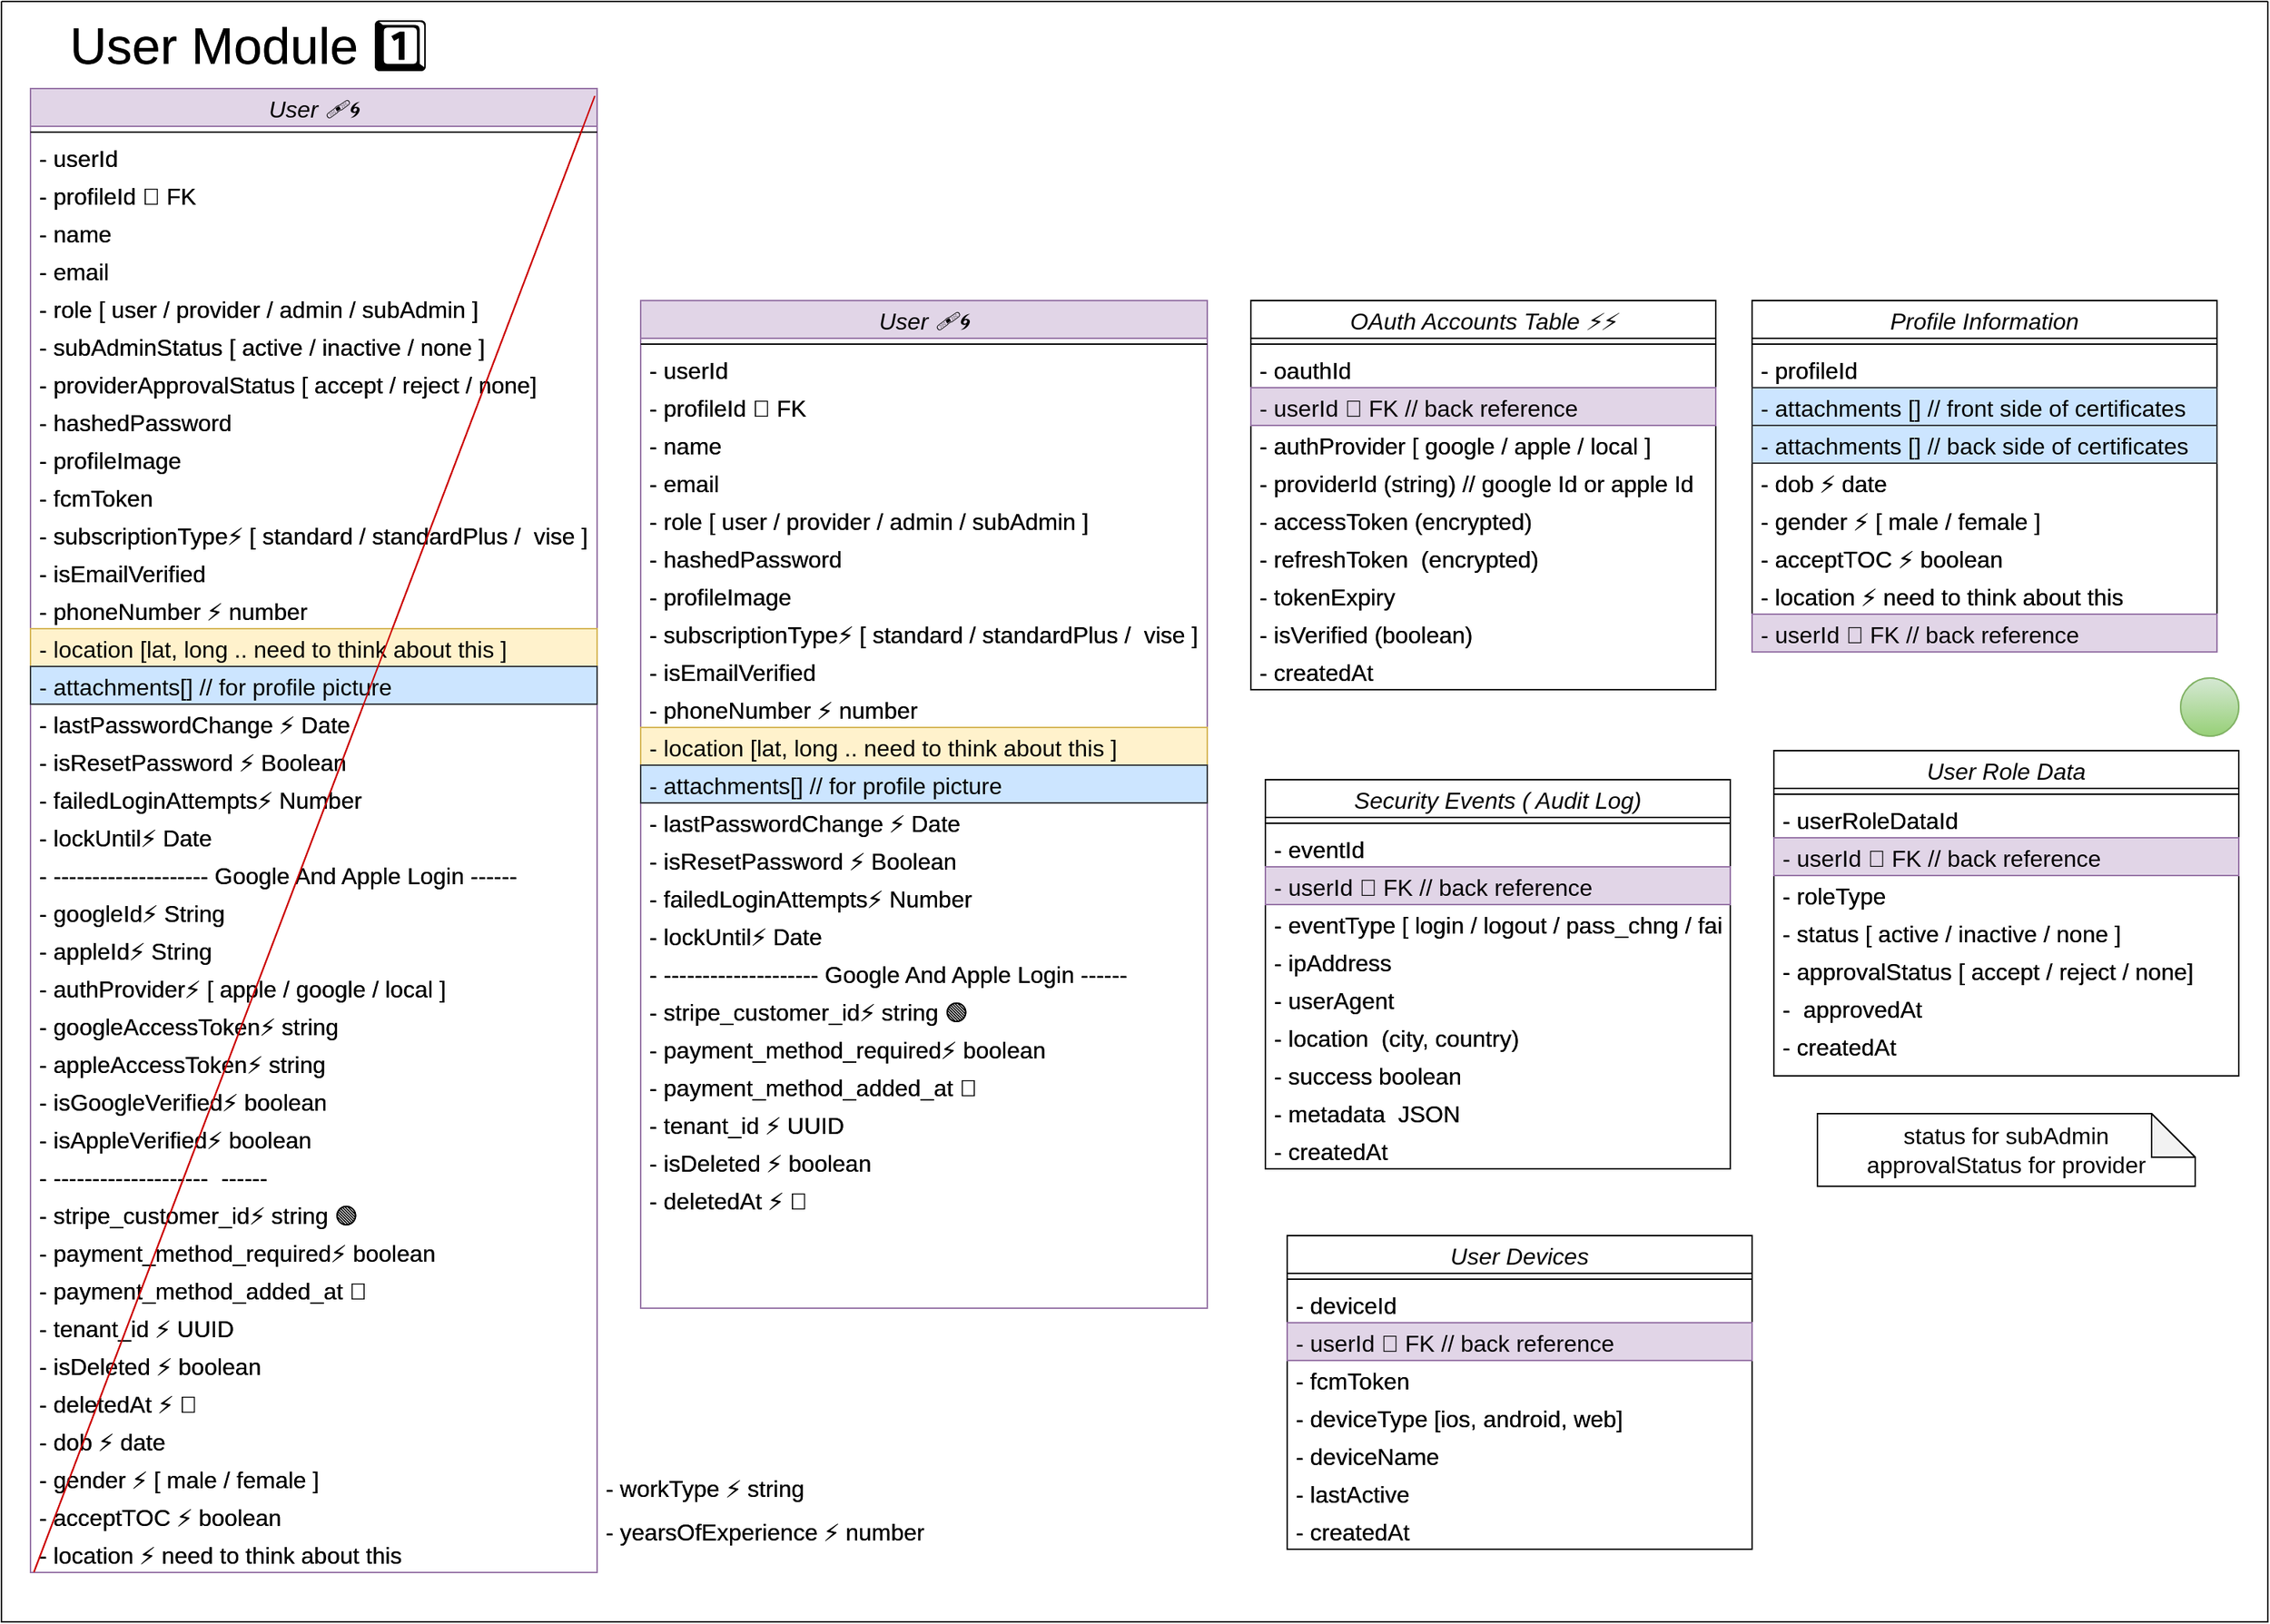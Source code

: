 <mxfile>
    <diagram id="t4pKt7B_yowVfb3mKo2l" name="Page-1">
        <mxGraphModel dx="2598" dy="1243" grid="1" gridSize="10" guides="1" tooltips="1" connect="1" arrows="1" fold="1" page="1" pageScale="1" pageWidth="850" pageHeight="1100" math="0" shadow="0">
            <root>
                <mxCell id="0"/>
                <mxCell id="1" parent="0"/>
                <mxCell id="2" value="User 🩹🌀" style="swimlane;fontStyle=2;align=center;verticalAlign=middle;childLayout=stackLayout;horizontal=1;startSize=26;horizontalStack=0;resizeParent=1;resizeLast=0;collapsible=1;marginBottom=0;rounded=0;shadow=0;strokeWidth=1;fillColor=#e1d5e7;strokeColor=#9673a6;fontSize=16;" vertex="1" parent="1">
                    <mxGeometry x="410" y="1104" width="390" height="1022" as="geometry">
                        <mxRectangle x="20" y="60" width="160" height="26" as="alternateBounds"/>
                    </mxGeometry>
                </mxCell>
                <mxCell id="3" value="" style="line;html=1;strokeWidth=1;align=left;verticalAlign=middle;spacingTop=-1;spacingLeft=3;spacingRight=3;rotatable=0;labelPosition=right;points=[];portConstraint=eastwest;fontSize=16;" vertex="1" parent="2">
                    <mxGeometry y="26" width="390" height="8" as="geometry"/>
                </mxCell>
                <mxCell id="4" value="- userId" style="text;align=left;verticalAlign=middle;spacingLeft=4;spacingRight=4;overflow=hidden;rotatable=0;points=[[0,0.5],[1,0.5]];portConstraint=eastwest;fontSize=16;" vertex="1" parent="2">
                    <mxGeometry y="34" width="390" height="26" as="geometry"/>
                </mxCell>
                <mxCell id="5" value="- profileId 🔖 FK " style="text;align=left;verticalAlign=middle;spacingLeft=4;spacingRight=4;overflow=hidden;rotatable=0;points=[[0,0.5],[1,0.5]];portConstraint=eastwest;fontSize=16;" vertex="1" parent="2">
                    <mxGeometry y="60" width="390" height="26" as="geometry"/>
                </mxCell>
                <mxCell id="6" value="- name" style="text;align=left;verticalAlign=middle;spacingLeft=4;spacingRight=4;overflow=hidden;rotatable=0;points=[[0,0.5],[1,0.5]];portConstraint=eastwest;fontSize=16;" vertex="1" parent="2">
                    <mxGeometry y="86" width="390" height="26" as="geometry"/>
                </mxCell>
                <mxCell id="7" value="- email" style="text;align=left;verticalAlign=middle;spacingLeft=4;spacingRight=4;overflow=hidden;rotatable=0;points=[[0,0.5],[1,0.5]];portConstraint=eastwest;fontSize=16;" vertex="1" parent="2">
                    <mxGeometry y="112" width="390" height="26" as="geometry"/>
                </mxCell>
                <mxCell id="8" value="- role [ user / provider / admin / subAdmin ]" style="text;align=left;verticalAlign=middle;spacingLeft=4;spacingRight=4;overflow=hidden;rotatable=0;points=[[0,0.5],[1,0.5]];portConstraint=eastwest;fontSize=16;" vertex="1" parent="2">
                    <mxGeometry y="138" width="390" height="26" as="geometry"/>
                </mxCell>
                <mxCell id="9" value="- subAdminStatus [ active / inactive / none ]  " style="text;align=left;verticalAlign=middle;spacingLeft=4;spacingRight=4;overflow=hidden;rotatable=0;points=[[0,0.5],[1,0.5]];portConstraint=eastwest;fontSize=16;" vertex="1" parent="2">
                    <mxGeometry y="164" width="390" height="26" as="geometry"/>
                </mxCell>
                <mxCell id="10" value="- providerApprovalStatus [ accept / reject / none] " style="text;align=left;verticalAlign=middle;spacingLeft=4;spacingRight=4;overflow=hidden;rotatable=0;points=[[0,0.5],[1,0.5]];portConstraint=eastwest;fontSize=16;" vertex="1" parent="2">
                    <mxGeometry y="190" width="390" height="26" as="geometry"/>
                </mxCell>
                <mxCell id="11" value="- hashedPassword" style="text;align=left;verticalAlign=middle;spacingLeft=4;spacingRight=4;overflow=hidden;rotatable=0;points=[[0,0.5],[1,0.5]];portConstraint=eastwest;fontSize=16;" vertex="1" parent="2">
                    <mxGeometry y="216" width="390" height="26" as="geometry"/>
                </mxCell>
                <mxCell id="12" value="- profileImage" style="text;align=left;verticalAlign=middle;spacingLeft=4;spacingRight=4;overflow=hidden;rotatable=0;points=[[0,0.5],[1,0.5]];portConstraint=eastwest;fontSize=16;" vertex="1" parent="2">
                    <mxGeometry y="242" width="390" height="26" as="geometry"/>
                </mxCell>
                <mxCell id="13" value="- fcmToken" style="text;align=left;verticalAlign=middle;spacingLeft=4;spacingRight=4;overflow=hidden;rotatable=0;points=[[0,0.5],[1,0.5]];portConstraint=eastwest;fontSize=16;" vertex="1" parent="2">
                    <mxGeometry y="268" width="390" height="26" as="geometry"/>
                </mxCell>
                <mxCell id="14" value="- subscriptionType⚡ [ standard / standardPlus /  vise ]" style="text;align=left;verticalAlign=middle;spacingLeft=4;spacingRight=4;overflow=hidden;rotatable=0;points=[[0,0.5],[1,0.5]];portConstraint=eastwest;fontSize=16;" vertex="1" parent="2">
                    <mxGeometry y="294" width="390" height="26" as="geometry"/>
                </mxCell>
                <mxCell id="15" value="- isEmailVerified" style="text;align=left;verticalAlign=middle;spacingLeft=4;spacingRight=4;overflow=hidden;rotatable=0;points=[[0,0.5],[1,0.5]];portConstraint=eastwest;fontSize=16;" vertex="1" parent="2">
                    <mxGeometry y="320" width="390" height="26" as="geometry"/>
                </mxCell>
                <mxCell id="16" value="- phoneNumber ⚡ number " style="text;align=left;verticalAlign=middle;spacingLeft=4;spacingRight=4;overflow=hidden;rotatable=0;points=[[0,0.5],[1,0.5]];portConstraint=eastwest;fontSize=16;" vertex="1" parent="2">
                    <mxGeometry y="346" width="390" height="26" as="geometry"/>
                </mxCell>
                <mxCell id="17" value="- location [lat, long .. need to think about this ]" style="text;align=left;verticalAlign=middle;spacingLeft=4;spacingRight=4;overflow=hidden;rotatable=0;points=[[0,0.5],[1,0.5]];portConstraint=eastwest;fontSize=16;fillColor=#fff2cc;strokeColor=#d6b656;" vertex="1" parent="2">
                    <mxGeometry y="372" width="390" height="26" as="geometry"/>
                </mxCell>
                <mxCell id="18" value="- attachments[] // for profile picture" style="text;align=left;verticalAlign=middle;spacingLeft=4;spacingRight=4;overflow=hidden;rotatable=0;points=[[0,0.5],[1,0.5]];portConstraint=eastwest;fillColor=#cce5ff;strokeColor=#36393d;fontSize=16;" vertex="1" parent="2">
                    <mxGeometry y="398" width="390" height="26" as="geometry"/>
                </mxCell>
                <mxCell id="19" value="- lastPasswordChange ⚡ Date" style="text;align=left;verticalAlign=middle;spacingLeft=4;spacingRight=4;overflow=hidden;rotatable=0;points=[[0,0.5],[1,0.5]];portConstraint=eastwest;fontSize=16;" vertex="1" parent="2">
                    <mxGeometry y="424" width="390" height="26" as="geometry"/>
                </mxCell>
                <mxCell id="20" value="- isResetPassword ⚡ Boolean" style="text;align=left;verticalAlign=middle;spacingLeft=4;spacingRight=4;overflow=hidden;rotatable=0;points=[[0,0.5],[1,0.5]];portConstraint=eastwest;fontSize=16;" vertex="1" parent="2">
                    <mxGeometry y="450" width="390" height="26" as="geometry"/>
                </mxCell>
                <mxCell id="21" value="- failedLoginAttempts⚡ Number" style="text;align=left;verticalAlign=middle;spacingLeft=4;spacingRight=4;overflow=hidden;rotatable=0;points=[[0,0.5],[1,0.5]];portConstraint=eastwest;fontSize=16;" vertex="1" parent="2">
                    <mxGeometry y="476" width="390" height="26" as="geometry"/>
                </mxCell>
                <mxCell id="22" value="- lockUntil⚡ Date" style="text;align=left;verticalAlign=middle;spacingLeft=4;spacingRight=4;overflow=hidden;rotatable=0;points=[[0,0.5],[1,0.5]];portConstraint=eastwest;fontSize=16;" vertex="1" parent="2">
                    <mxGeometry y="502" width="390" height="26" as="geometry"/>
                </mxCell>
                <mxCell id="23" value="- -------------------- Google And Apple Login ------ " style="text;align=left;verticalAlign=middle;spacingLeft=4;spacingRight=4;overflow=hidden;rotatable=0;points=[[0,0.5],[1,0.5]];portConstraint=eastwest;fontSize=16;" vertex="1" parent="2">
                    <mxGeometry y="528" width="390" height="26" as="geometry"/>
                </mxCell>
                <mxCell id="24" value="- googleId⚡ String" style="text;align=left;verticalAlign=middle;spacingLeft=4;spacingRight=4;overflow=hidden;rotatable=0;points=[[0,0.5],[1,0.5]];portConstraint=eastwest;fontSize=16;" vertex="1" parent="2">
                    <mxGeometry y="554" width="390" height="26" as="geometry"/>
                </mxCell>
                <mxCell id="25" value="- appleId⚡ String" style="text;align=left;verticalAlign=middle;spacingLeft=4;spacingRight=4;overflow=hidden;rotatable=0;points=[[0,0.5],[1,0.5]];portConstraint=eastwest;fontSize=16;" vertex="1" parent="2">
                    <mxGeometry y="580" width="390" height="26" as="geometry"/>
                </mxCell>
                <mxCell id="26" value="- authProvider⚡ [ apple / google / local ]" style="text;align=left;verticalAlign=middle;spacingLeft=4;spacingRight=4;overflow=hidden;rotatable=0;points=[[0,0.5],[1,0.5]];portConstraint=eastwest;fontSize=16;" vertex="1" parent="2">
                    <mxGeometry y="606" width="390" height="26" as="geometry"/>
                </mxCell>
                <mxCell id="27" value="- googleAccessToken⚡ string" style="text;align=left;verticalAlign=middle;spacingLeft=4;spacingRight=4;overflow=hidden;rotatable=0;points=[[0,0.5],[1,0.5]];portConstraint=eastwest;fontSize=16;" vertex="1" parent="2">
                    <mxGeometry y="632" width="390" height="26" as="geometry"/>
                </mxCell>
                <mxCell id="28" value="- appleAccessToken⚡ string" style="text;align=left;verticalAlign=middle;spacingLeft=4;spacingRight=4;overflow=hidden;rotatable=0;points=[[0,0.5],[1,0.5]];portConstraint=eastwest;fontSize=16;" vertex="1" parent="2">
                    <mxGeometry y="658" width="390" height="26" as="geometry"/>
                </mxCell>
                <mxCell id="29" value="- isGoogleVerified⚡ boolean" style="text;align=left;verticalAlign=middle;spacingLeft=4;spacingRight=4;overflow=hidden;rotatable=0;points=[[0,0.5],[1,0.5]];portConstraint=eastwest;fontSize=16;" vertex="1" parent="2">
                    <mxGeometry y="684" width="390" height="26" as="geometry"/>
                </mxCell>
                <mxCell id="30" value="- isAppleVerified⚡ boolean" style="text;align=left;verticalAlign=middle;spacingLeft=4;spacingRight=4;overflow=hidden;rotatable=0;points=[[0,0.5],[1,0.5]];portConstraint=eastwest;fontSize=16;" vertex="1" parent="2">
                    <mxGeometry y="710" width="390" height="26" as="geometry"/>
                </mxCell>
                <mxCell id="31" value="- --------------------  ------ " style="text;align=left;verticalAlign=middle;spacingLeft=4;spacingRight=4;overflow=hidden;rotatable=0;points=[[0,0.5],[1,0.5]];portConstraint=eastwest;fontSize=16;" vertex="1" parent="2">
                    <mxGeometry y="736" width="390" height="26" as="geometry"/>
                </mxCell>
                <mxCell id="32" value="- stripe_customer_id⚡ string 🟢" style="text;align=left;verticalAlign=middle;spacingLeft=4;spacingRight=4;overflow=hidden;rotatable=0;points=[[0,0.5],[1,0.5]];portConstraint=eastwest;fontSize=16;" vertex="1" parent="2">
                    <mxGeometry y="762" width="390" height="26" as="geometry"/>
                </mxCell>
                <mxCell id="33" value="- payment_method_required⚡ boolean" style="text;align=left;verticalAlign=middle;spacingLeft=4;spacingRight=4;overflow=hidden;rotatable=0;points=[[0,0.5],[1,0.5]];portConstraint=eastwest;fontSize=16;" vertex="1" parent="2">
                    <mxGeometry y="788" width="390" height="26" as="geometry"/>
                </mxCell>
                <mxCell id="34" value="- payment_method_added_at 📅 " style="text;align=left;verticalAlign=middle;spacingLeft=4;spacingRight=4;overflow=hidden;rotatable=0;points=[[0,0.5],[1,0.5]];portConstraint=eastwest;fontSize=16;" vertex="1" parent="2">
                    <mxGeometry y="814" width="390" height="26" as="geometry"/>
                </mxCell>
                <mxCell id="35" value="- tenant_id ⚡ UUID " style="text;align=left;verticalAlign=middle;spacingLeft=4;spacingRight=4;overflow=hidden;rotatable=0;points=[[0,0.5],[1,0.5]];portConstraint=eastwest;fontSize=16;" vertex="1" parent="2">
                    <mxGeometry y="840" width="390" height="26" as="geometry"/>
                </mxCell>
                <mxCell id="36" value="- isDeleted ⚡ boolean " style="text;align=left;verticalAlign=middle;spacingLeft=4;spacingRight=4;overflow=hidden;rotatable=0;points=[[0,0.5],[1,0.5]];portConstraint=eastwest;fontSize=16;" vertex="1" parent="2">
                    <mxGeometry y="866" width="390" height="26" as="geometry"/>
                </mxCell>
                <mxCell id="37" value="- deletedAt ⚡ 📅" style="text;align=left;verticalAlign=middle;spacingLeft=4;spacingRight=4;overflow=hidden;rotatable=0;points=[[0,0.5],[1,0.5]];portConstraint=eastwest;fontSize=16;" vertex="1" parent="2">
                    <mxGeometry y="892" width="390" height="26" as="geometry"/>
                </mxCell>
                <mxCell id="38" value="- dob ⚡ date" style="text;align=left;verticalAlign=middle;spacingLeft=4;spacingRight=4;overflow=hidden;rotatable=0;points=[[0,0.5],[1,0.5]];portConstraint=eastwest;fontSize=16;" vertex="1" parent="2">
                    <mxGeometry y="918" width="390" height="26" as="geometry"/>
                </mxCell>
                <mxCell id="39" value="- gender ⚡ [ male / female ]" style="text;align=left;verticalAlign=middle;spacingLeft=4;spacingRight=4;overflow=hidden;rotatable=0;points=[[0,0.5],[1,0.5]];portConstraint=eastwest;fontSize=16;" vertex="1" parent="2">
                    <mxGeometry y="944" width="390" height="26" as="geometry"/>
                </mxCell>
                <mxCell id="40" value="- acceptTOC ⚡ boolean" style="text;align=left;verticalAlign=middle;spacingLeft=4;spacingRight=4;overflow=hidden;rotatable=0;points=[[0,0.5],[1,0.5]];portConstraint=eastwest;fontSize=16;" vertex="1" parent="2">
                    <mxGeometry y="970" width="390" height="26" as="geometry"/>
                </mxCell>
                <mxCell id="41" value="- location ⚡ need to think about this " style="text;align=left;verticalAlign=middle;spacingLeft=4;spacingRight=4;overflow=hidden;rotatable=0;points=[[0,0.5],[1,0.5]];portConstraint=eastwest;fontSize=16;" vertex="1" parent="2">
                    <mxGeometry y="996" width="390" height="26" as="geometry"/>
                </mxCell>
                <mxCell id="42" value="" style="endArrow=none;html=1;rounded=0;entryX=0.996;entryY=0.005;entryDx=0;entryDy=0;entryPerimeter=0;exitX=0.006;exitY=0.991;exitDx=0;exitDy=0;exitPerimeter=0;strokeColor=#CC0000;" edge="1" parent="2" source="41" target="2">
                    <mxGeometry width="50" height="50" relative="1" as="geometry">
                        <mxPoint x="-80" y="76" as="sourcePoint"/>
                        <mxPoint x="-30" y="26" as="targetPoint"/>
                    </mxGeometry>
                </mxCell>
                <mxCell id="43" value="User Module&amp;nbsp;1️⃣" style="text;html=1;align=center;verticalAlign=middle;resizable=0;points=[];autosize=1;strokeColor=none;fillColor=none;fontSize=35;" vertex="1" parent="1">
                    <mxGeometry x="420" y="1044" width="280" height="60" as="geometry"/>
                </mxCell>
                <mxCell id="44" value="- workType ⚡ string" style="text;align=left;verticalAlign=middle;spacingLeft=4;spacingRight=4;overflow=hidden;rotatable=0;points=[[0,0.5],[1,0.5]];portConstraint=eastwest;fontSize=16;" vertex="1" parent="1">
                    <mxGeometry x="800" y="2054" width="320" height="26" as="geometry"/>
                </mxCell>
                <mxCell id="45" value="- yearsOfExperience ⚡ number" style="text;align=left;verticalAlign=middle;spacingLeft=4;spacingRight=4;overflow=hidden;rotatable=0;points=[[0,0.5],[1,0.5]];portConstraint=eastwest;fontSize=16;" vertex="1" parent="1">
                    <mxGeometry x="800" y="2084" width="320" height="26" as="geometry"/>
                </mxCell>
                <mxCell id="46" value="User Devices" style="swimlane;fontStyle=2;align=center;verticalAlign=middle;childLayout=stackLayout;horizontal=1;startSize=26;horizontalStack=0;resizeParent=1;resizeLast=0;collapsible=1;marginBottom=0;rounded=0;shadow=0;strokeWidth=1;fontSize=16;" vertex="1" parent="1">
                    <mxGeometry x="1275" y="1894" width="320" height="216" as="geometry">
                        <mxRectangle x="430" y="60" width="160" height="26" as="alternateBounds"/>
                    </mxGeometry>
                </mxCell>
                <mxCell id="47" value="" style="line;html=1;strokeWidth=1;align=left;verticalAlign=middle;spacingTop=-1;spacingLeft=3;spacingRight=3;rotatable=0;labelPosition=right;points=[];portConstraint=eastwest;fontSize=16;" vertex="1" parent="46">
                    <mxGeometry y="26" width="320" height="8" as="geometry"/>
                </mxCell>
                <mxCell id="48" value="- deviceId" style="text;align=left;verticalAlign=middle;spacingLeft=4;spacingRight=4;overflow=hidden;rotatable=0;points=[[0,0.5],[1,0.5]];portConstraint=eastwest;fontSize=16;" vertex="1" parent="46">
                    <mxGeometry y="34" width="320" height="26" as="geometry"/>
                </mxCell>
                <mxCell id="49" value="- userId 🔖 FK // back reference" style="text;align=left;verticalAlign=middle;spacingLeft=4;spacingRight=4;overflow=hidden;rotatable=0;points=[[0,0.5],[1,0.5]];portConstraint=eastwest;fillColor=#e1d5e7;strokeColor=#9673a6;fontSize=16;" vertex="1" parent="46">
                    <mxGeometry y="60" width="320" height="26" as="geometry"/>
                </mxCell>
                <mxCell id="50" value="- fcmToken" style="text;align=left;verticalAlign=middle;spacingLeft=4;spacingRight=4;overflow=hidden;rotatable=0;points=[[0,0.5],[1,0.5]];portConstraint=eastwest;fontSize=16;" vertex="1" parent="46">
                    <mxGeometry y="86" width="320" height="26" as="geometry"/>
                </mxCell>
                <mxCell id="51" value="- deviceType [ios, android, web]" style="text;align=left;verticalAlign=middle;spacingLeft=4;spacingRight=4;overflow=hidden;rotatable=0;points=[[0,0.5],[1,0.5]];portConstraint=eastwest;fontSize=16;" vertex="1" parent="46">
                    <mxGeometry y="112" width="320" height="26" as="geometry"/>
                </mxCell>
                <mxCell id="52" value="- deviceName" style="text;align=left;verticalAlign=middle;spacingLeft=4;spacingRight=4;overflow=hidden;rotatable=0;points=[[0,0.5],[1,0.5]];portConstraint=eastwest;fontSize=16;" vertex="1" parent="46">
                    <mxGeometry y="138" width="320" height="26" as="geometry"/>
                </mxCell>
                <mxCell id="53" value="- lastActive" style="text;align=left;verticalAlign=middle;spacingLeft=4;spacingRight=4;overflow=hidden;rotatable=0;points=[[0,0.5],[1,0.5]];portConstraint=eastwest;fontSize=16;" vertex="1" parent="46">
                    <mxGeometry y="164" width="320" height="26" as="geometry"/>
                </mxCell>
                <mxCell id="54" value="- createdAt" style="text;align=left;verticalAlign=middle;spacingLeft=4;spacingRight=4;overflow=hidden;rotatable=0;points=[[0,0.5],[1,0.5]];portConstraint=eastwest;fontSize=16;" vertex="1" parent="46">
                    <mxGeometry y="190" width="320" height="26" as="geometry"/>
                </mxCell>
                <mxCell id="55" value="Security Events ( Audit Log)" style="swimlane;fontStyle=2;align=center;verticalAlign=middle;childLayout=stackLayout;horizontal=1;startSize=26;horizontalStack=0;resizeParent=1;resizeLast=0;collapsible=1;marginBottom=0;rounded=0;shadow=0;strokeWidth=1;fontSize=16;" vertex="1" parent="1">
                    <mxGeometry x="1260" y="1580" width="320" height="268" as="geometry">
                        <mxRectangle x="430" y="60" width="160" height="26" as="alternateBounds"/>
                    </mxGeometry>
                </mxCell>
                <mxCell id="56" value="" style="line;html=1;strokeWidth=1;align=left;verticalAlign=middle;spacingTop=-1;spacingLeft=3;spacingRight=3;rotatable=0;labelPosition=right;points=[];portConstraint=eastwest;fontSize=16;" vertex="1" parent="55">
                    <mxGeometry y="26" width="320" height="8" as="geometry"/>
                </mxCell>
                <mxCell id="57" value="- eventId" style="text;align=left;verticalAlign=middle;spacingLeft=4;spacingRight=4;overflow=hidden;rotatable=0;points=[[0,0.5],[1,0.5]];portConstraint=eastwest;fontSize=16;" vertex="1" parent="55">
                    <mxGeometry y="34" width="320" height="26" as="geometry"/>
                </mxCell>
                <mxCell id="58" value="- userId 🔖 FK // back reference" style="text;align=left;verticalAlign=middle;spacingLeft=4;spacingRight=4;overflow=hidden;rotatable=0;points=[[0,0.5],[1,0.5]];portConstraint=eastwest;fillColor=#e1d5e7;strokeColor=#9673a6;fontSize=16;" vertex="1" parent="55">
                    <mxGeometry y="60" width="320" height="26" as="geometry"/>
                </mxCell>
                <mxCell id="59" value="- eventType [ login / logout / pass_chng / failed_login]" style="text;align=left;verticalAlign=middle;spacingLeft=4;spacingRight=4;overflow=hidden;rotatable=0;points=[[0,0.5],[1,0.5]];portConstraint=eastwest;fontSize=16;" vertex="1" parent="55">
                    <mxGeometry y="86" width="320" height="26" as="geometry"/>
                </mxCell>
                <mxCell id="60" value="- ipAddress" style="text;align=left;verticalAlign=middle;spacingLeft=4;spacingRight=4;overflow=hidden;rotatable=0;points=[[0,0.5],[1,0.5]];portConstraint=eastwest;fontSize=16;" vertex="1" parent="55">
                    <mxGeometry y="112" width="320" height="26" as="geometry"/>
                </mxCell>
                <mxCell id="61" value="- userAgent" style="text;align=left;verticalAlign=middle;spacingLeft=4;spacingRight=4;overflow=hidden;rotatable=0;points=[[0,0.5],[1,0.5]];portConstraint=eastwest;fontSize=16;" vertex="1" parent="55">
                    <mxGeometry y="138" width="320" height="26" as="geometry"/>
                </mxCell>
                <mxCell id="62" value="- location  (city, country)" style="text;align=left;verticalAlign=middle;spacingLeft=4;spacingRight=4;overflow=hidden;rotatable=0;points=[[0,0.5],[1,0.5]];portConstraint=eastwest;fontSize=16;" vertex="1" parent="55">
                    <mxGeometry y="164" width="320" height="26" as="geometry"/>
                </mxCell>
                <mxCell id="63" value="- success boolean" style="text;align=left;verticalAlign=middle;spacingLeft=4;spacingRight=4;overflow=hidden;rotatable=0;points=[[0,0.5],[1,0.5]];portConstraint=eastwest;fontSize=16;" vertex="1" parent="55">
                    <mxGeometry y="190" width="320" height="26" as="geometry"/>
                </mxCell>
                <mxCell id="64" value="- metadata  JSON" style="text;align=left;verticalAlign=middle;spacingLeft=4;spacingRight=4;overflow=hidden;rotatable=0;points=[[0,0.5],[1,0.5]];portConstraint=eastwest;fontSize=16;" vertex="1" parent="55">
                    <mxGeometry y="216" width="320" height="26" as="geometry"/>
                </mxCell>
                <mxCell id="65" value="- createdAt" style="text;align=left;verticalAlign=middle;spacingLeft=4;spacingRight=4;overflow=hidden;rotatable=0;points=[[0,0.5],[1,0.5]];portConstraint=eastwest;fontSize=16;" vertex="1" parent="55">
                    <mxGeometry y="242" width="320" height="26" as="geometry"/>
                </mxCell>
                <mxCell id="66" value="OAuth Accounts Table ⚡⚡" style="swimlane;fontStyle=2;align=center;verticalAlign=middle;childLayout=stackLayout;horizontal=1;startSize=26;horizontalStack=0;resizeParent=1;resizeLast=0;collapsible=1;marginBottom=0;rounded=0;shadow=0;strokeWidth=1;fontSize=16;" vertex="1" parent="1">
                    <mxGeometry x="1250" y="1250" width="320" height="268" as="geometry">
                        <mxRectangle x="430" y="60" width="160" height="26" as="alternateBounds"/>
                    </mxGeometry>
                </mxCell>
                <mxCell id="67" value="" style="line;html=1;strokeWidth=1;align=left;verticalAlign=middle;spacingTop=-1;spacingLeft=3;spacingRight=3;rotatable=0;labelPosition=right;points=[];portConstraint=eastwest;fontSize=16;" vertex="1" parent="66">
                    <mxGeometry y="26" width="320" height="8" as="geometry"/>
                </mxCell>
                <mxCell id="68" value="- oauthId" style="text;align=left;verticalAlign=middle;spacingLeft=4;spacingRight=4;overflow=hidden;rotatable=0;points=[[0,0.5],[1,0.5]];portConstraint=eastwest;fontSize=16;" vertex="1" parent="66">
                    <mxGeometry y="34" width="320" height="26" as="geometry"/>
                </mxCell>
                <mxCell id="69" value="- userId 🔖 FK // back reference" style="text;align=left;verticalAlign=middle;spacingLeft=4;spacingRight=4;overflow=hidden;rotatable=0;points=[[0,0.5],[1,0.5]];portConstraint=eastwest;fillColor=#e1d5e7;strokeColor=#9673a6;fontSize=16;" vertex="1" parent="66">
                    <mxGeometry y="60" width="320" height="26" as="geometry"/>
                </mxCell>
                <mxCell id="70" value="- authProvider [ google / apple / local ]" style="text;align=left;verticalAlign=middle;spacingLeft=4;spacingRight=4;overflow=hidden;rotatable=0;points=[[0,0.5],[1,0.5]];portConstraint=eastwest;fontSize=16;" vertex="1" parent="66">
                    <mxGeometry y="86" width="320" height="26" as="geometry"/>
                </mxCell>
                <mxCell id="71" value="- providerId (string) // google Id or apple Id" style="text;align=left;verticalAlign=middle;spacingLeft=4;spacingRight=4;overflow=hidden;rotatable=0;points=[[0,0.5],[1,0.5]];portConstraint=eastwest;fontSize=16;" vertex="1" parent="66">
                    <mxGeometry y="112" width="320" height="26" as="geometry"/>
                </mxCell>
                <mxCell id="72" value="- accessToken (encrypted)" style="text;align=left;verticalAlign=middle;spacingLeft=4;spacingRight=4;overflow=hidden;rotatable=0;points=[[0,0.5],[1,0.5]];portConstraint=eastwest;fontSize=16;" vertex="1" parent="66">
                    <mxGeometry y="138" width="320" height="26" as="geometry"/>
                </mxCell>
                <mxCell id="73" value="- refreshToken  (encrypted)" style="text;align=left;verticalAlign=middle;spacingLeft=4;spacingRight=4;overflow=hidden;rotatable=0;points=[[0,0.5],[1,0.5]];portConstraint=eastwest;fontSize=16;" vertex="1" parent="66">
                    <mxGeometry y="164" width="320" height="26" as="geometry"/>
                </mxCell>
                <mxCell id="74" value="- tokenExpiry" style="text;align=left;verticalAlign=middle;spacingLeft=4;spacingRight=4;overflow=hidden;rotatable=0;points=[[0,0.5],[1,0.5]];portConstraint=eastwest;fontSize=16;" vertex="1" parent="66">
                    <mxGeometry y="190" width="320" height="26" as="geometry"/>
                </mxCell>
                <mxCell id="75" value="- isVerified (boolean)" style="text;align=left;verticalAlign=middle;spacingLeft=4;spacingRight=4;overflow=hidden;rotatable=0;points=[[0,0.5],[1,0.5]];portConstraint=eastwest;fontSize=16;" vertex="1" parent="66">
                    <mxGeometry y="216" width="320" height="26" as="geometry"/>
                </mxCell>
                <mxCell id="76" value="- createdAt" style="text;align=left;verticalAlign=middle;spacingLeft=4;spacingRight=4;overflow=hidden;rotatable=0;points=[[0,0.5],[1,0.5]];portConstraint=eastwest;fontSize=16;" vertex="1" parent="66">
                    <mxGeometry y="242" width="320" height="26" as="geometry"/>
                </mxCell>
                <mxCell id="77" value="User 🩹🌀" style="swimlane;fontStyle=2;align=center;verticalAlign=middle;childLayout=stackLayout;horizontal=1;startSize=26;horizontalStack=0;resizeParent=1;resizeLast=0;collapsible=1;marginBottom=0;rounded=0;shadow=0;strokeWidth=1;fillColor=#e1d5e7;strokeColor=#9673a6;fontSize=16;" vertex="1" parent="1">
                    <mxGeometry x="830" y="1250" width="390" height="694" as="geometry">
                        <mxRectangle x="20" y="60" width="160" height="26" as="alternateBounds"/>
                    </mxGeometry>
                </mxCell>
                <mxCell id="78" value="" style="line;html=1;strokeWidth=1;align=left;verticalAlign=middle;spacingTop=-1;spacingLeft=3;spacingRight=3;rotatable=0;labelPosition=right;points=[];portConstraint=eastwest;fontSize=16;" vertex="1" parent="77">
                    <mxGeometry y="26" width="390" height="8" as="geometry"/>
                </mxCell>
                <mxCell id="79" value="- userId" style="text;align=left;verticalAlign=middle;spacingLeft=4;spacingRight=4;overflow=hidden;rotatable=0;points=[[0,0.5],[1,0.5]];portConstraint=eastwest;fontSize=16;" vertex="1" parent="77">
                    <mxGeometry y="34" width="390" height="26" as="geometry"/>
                </mxCell>
                <mxCell id="80" value="- profileId 🔖 FK " style="text;align=left;verticalAlign=middle;spacingLeft=4;spacingRight=4;overflow=hidden;rotatable=0;points=[[0,0.5],[1,0.5]];portConstraint=eastwest;fontSize=16;" vertex="1" parent="77">
                    <mxGeometry y="60" width="390" height="26" as="geometry"/>
                </mxCell>
                <mxCell id="81" value="- name" style="text;align=left;verticalAlign=middle;spacingLeft=4;spacingRight=4;overflow=hidden;rotatable=0;points=[[0,0.5],[1,0.5]];portConstraint=eastwest;fontSize=16;" vertex="1" parent="77">
                    <mxGeometry y="86" width="390" height="26" as="geometry"/>
                </mxCell>
                <mxCell id="82" value="- email" style="text;align=left;verticalAlign=middle;spacingLeft=4;spacingRight=4;overflow=hidden;rotatable=0;points=[[0,0.5],[1,0.5]];portConstraint=eastwest;fontSize=16;" vertex="1" parent="77">
                    <mxGeometry y="112" width="390" height="26" as="geometry"/>
                </mxCell>
                <mxCell id="83" value="- role [ user / provider / admin / subAdmin ]" style="text;align=left;verticalAlign=middle;spacingLeft=4;spacingRight=4;overflow=hidden;rotatable=0;points=[[0,0.5],[1,0.5]];portConstraint=eastwest;fontSize=16;" vertex="1" parent="77">
                    <mxGeometry y="138" width="390" height="26" as="geometry"/>
                </mxCell>
                <mxCell id="84" value="- hashedPassword" style="text;align=left;verticalAlign=middle;spacingLeft=4;spacingRight=4;overflow=hidden;rotatable=0;points=[[0,0.5],[1,0.5]];portConstraint=eastwest;fontSize=16;" vertex="1" parent="77">
                    <mxGeometry y="164" width="390" height="26" as="geometry"/>
                </mxCell>
                <mxCell id="85" value="- profileImage" style="text;align=left;verticalAlign=middle;spacingLeft=4;spacingRight=4;overflow=hidden;rotatable=0;points=[[0,0.5],[1,0.5]];portConstraint=eastwest;fontSize=16;" vertex="1" parent="77">
                    <mxGeometry y="190" width="390" height="26" as="geometry"/>
                </mxCell>
                <mxCell id="86" value="- subscriptionType⚡ [ standard / standardPlus /  vise ]" style="text;align=left;verticalAlign=middle;spacingLeft=4;spacingRight=4;overflow=hidden;rotatable=0;points=[[0,0.5],[1,0.5]];portConstraint=eastwest;fontSize=16;" vertex="1" parent="77">
                    <mxGeometry y="216" width="390" height="26" as="geometry"/>
                </mxCell>
                <mxCell id="87" value="- isEmailVerified" style="text;align=left;verticalAlign=middle;spacingLeft=4;spacingRight=4;overflow=hidden;rotatable=0;points=[[0,0.5],[1,0.5]];portConstraint=eastwest;fontSize=16;" vertex="1" parent="77">
                    <mxGeometry y="242" width="390" height="26" as="geometry"/>
                </mxCell>
                <mxCell id="88" value="- phoneNumber ⚡ number " style="text;align=left;verticalAlign=middle;spacingLeft=4;spacingRight=4;overflow=hidden;rotatable=0;points=[[0,0.5],[1,0.5]];portConstraint=eastwest;fontSize=16;" vertex="1" parent="77">
                    <mxGeometry y="268" width="390" height="26" as="geometry"/>
                </mxCell>
                <mxCell id="89" value="- location [lat, long .. need to think about this ]" style="text;align=left;verticalAlign=middle;spacingLeft=4;spacingRight=4;overflow=hidden;rotatable=0;points=[[0,0.5],[1,0.5]];portConstraint=eastwest;fontSize=16;fillColor=#fff2cc;strokeColor=#d6b656;" vertex="1" parent="77">
                    <mxGeometry y="294" width="390" height="26" as="geometry"/>
                </mxCell>
                <mxCell id="90" value="- attachments[] // for profile picture" style="text;align=left;verticalAlign=middle;spacingLeft=4;spacingRight=4;overflow=hidden;rotatable=0;points=[[0,0.5],[1,0.5]];portConstraint=eastwest;fillColor=#cce5ff;strokeColor=#36393d;fontSize=16;" vertex="1" parent="77">
                    <mxGeometry y="320" width="390" height="26" as="geometry"/>
                </mxCell>
                <mxCell id="91" value="- lastPasswordChange ⚡ Date" style="text;align=left;verticalAlign=middle;spacingLeft=4;spacingRight=4;overflow=hidden;rotatable=0;points=[[0,0.5],[1,0.5]];portConstraint=eastwest;fontSize=16;" vertex="1" parent="77">
                    <mxGeometry y="346" width="390" height="26" as="geometry"/>
                </mxCell>
                <mxCell id="92" value="- isResetPassword ⚡ Boolean" style="text;align=left;verticalAlign=middle;spacingLeft=4;spacingRight=4;overflow=hidden;rotatable=0;points=[[0,0.5],[1,0.5]];portConstraint=eastwest;fontSize=16;" vertex="1" parent="77">
                    <mxGeometry y="372" width="390" height="26" as="geometry"/>
                </mxCell>
                <mxCell id="93" value="- failedLoginAttempts⚡ Number" style="text;align=left;verticalAlign=middle;spacingLeft=4;spacingRight=4;overflow=hidden;rotatable=0;points=[[0,0.5],[1,0.5]];portConstraint=eastwest;fontSize=16;" vertex="1" parent="77">
                    <mxGeometry y="398" width="390" height="26" as="geometry"/>
                </mxCell>
                <mxCell id="94" value="- lockUntil⚡ Date" style="text;align=left;verticalAlign=middle;spacingLeft=4;spacingRight=4;overflow=hidden;rotatable=0;points=[[0,0.5],[1,0.5]];portConstraint=eastwest;fontSize=16;" vertex="1" parent="77">
                    <mxGeometry y="424" width="390" height="26" as="geometry"/>
                </mxCell>
                <mxCell id="95" value="- -------------------- Google And Apple Login ------ " style="text;align=left;verticalAlign=middle;spacingLeft=4;spacingRight=4;overflow=hidden;rotatable=0;points=[[0,0.5],[1,0.5]];portConstraint=eastwest;fontSize=16;" vertex="1" parent="77">
                    <mxGeometry y="450" width="390" height="26" as="geometry"/>
                </mxCell>
                <mxCell id="96" value="- stripe_customer_id⚡ string 🟢" style="text;align=left;verticalAlign=middle;spacingLeft=4;spacingRight=4;overflow=hidden;rotatable=0;points=[[0,0.5],[1,0.5]];portConstraint=eastwest;fontSize=16;" vertex="1" parent="77">
                    <mxGeometry y="476" width="390" height="26" as="geometry"/>
                </mxCell>
                <mxCell id="97" value="- payment_method_required⚡ boolean" style="text;align=left;verticalAlign=middle;spacingLeft=4;spacingRight=4;overflow=hidden;rotatable=0;points=[[0,0.5],[1,0.5]];portConstraint=eastwest;fontSize=16;" vertex="1" parent="77">
                    <mxGeometry y="502" width="390" height="26" as="geometry"/>
                </mxCell>
                <mxCell id="98" value="- payment_method_added_at 📅 " style="text;align=left;verticalAlign=middle;spacingLeft=4;spacingRight=4;overflow=hidden;rotatable=0;points=[[0,0.5],[1,0.5]];portConstraint=eastwest;fontSize=16;" vertex="1" parent="77">
                    <mxGeometry y="528" width="390" height="26" as="geometry"/>
                </mxCell>
                <mxCell id="99" value="- tenant_id ⚡ UUID " style="text;align=left;verticalAlign=middle;spacingLeft=4;spacingRight=4;overflow=hidden;rotatable=0;points=[[0,0.5],[1,0.5]];portConstraint=eastwest;fontSize=16;" vertex="1" parent="77">
                    <mxGeometry y="554" width="390" height="26" as="geometry"/>
                </mxCell>
                <mxCell id="100" value="- isDeleted ⚡ boolean " style="text;align=left;verticalAlign=middle;spacingLeft=4;spacingRight=4;overflow=hidden;rotatable=0;points=[[0,0.5],[1,0.5]];portConstraint=eastwest;fontSize=16;" vertex="1" parent="77">
                    <mxGeometry y="580" width="390" height="26" as="geometry"/>
                </mxCell>
                <mxCell id="101" value="- deletedAt ⚡ 📅" style="text;align=left;verticalAlign=middle;spacingLeft=4;spacingRight=4;overflow=hidden;rotatable=0;points=[[0,0.5],[1,0.5]];portConstraint=eastwest;fontSize=16;" vertex="1" parent="77">
                    <mxGeometry y="606" width="390" height="26" as="geometry"/>
                </mxCell>
                <mxCell id="102" value="Profile Information" style="swimlane;fontStyle=2;align=center;verticalAlign=middle;childLayout=stackLayout;horizontal=1;startSize=26;horizontalStack=0;resizeParent=1;resizeLast=0;collapsible=1;marginBottom=0;rounded=0;shadow=0;strokeWidth=1;fontSize=16;" vertex="1" parent="1">
                    <mxGeometry x="1595" y="1250" width="320" height="242" as="geometry">
                        <mxRectangle x="430" y="60" width="160" height="26" as="alternateBounds"/>
                    </mxGeometry>
                </mxCell>
                <mxCell id="103" value="" style="line;html=1;strokeWidth=1;align=left;verticalAlign=middle;spacingTop=-1;spacingLeft=3;spacingRight=3;rotatable=0;labelPosition=right;points=[];portConstraint=eastwest;fontSize=16;" vertex="1" parent="102">
                    <mxGeometry y="26" width="320" height="8" as="geometry"/>
                </mxCell>
                <mxCell id="104" value="- profileId" style="text;align=left;verticalAlign=middle;spacingLeft=4;spacingRight=4;overflow=hidden;rotatable=0;points=[[0,0.5],[1,0.5]];portConstraint=eastwest;fontSize=16;" vertex="1" parent="102">
                    <mxGeometry y="34" width="320" height="26" as="geometry"/>
                </mxCell>
                <mxCell id="105" value="- attachments [] // front side of certificates" style="text;align=left;verticalAlign=middle;spacingLeft=4;spacingRight=4;overflow=hidden;rotatable=0;points=[[0,0.5],[1,0.5]];portConstraint=eastwest;fillColor=#cce5ff;strokeColor=#36393d;fontSize=16;" vertex="1" parent="102">
                    <mxGeometry y="60" width="320" height="26" as="geometry"/>
                </mxCell>
                <mxCell id="106" value="- attachments [] // back side of certificates" style="text;align=left;verticalAlign=middle;spacingLeft=4;spacingRight=4;overflow=hidden;rotatable=0;points=[[0,0.5],[1,0.5]];portConstraint=eastwest;fillColor=#cce5ff;strokeColor=#36393d;fontSize=16;" vertex="1" parent="102">
                    <mxGeometry y="86" width="320" height="26" as="geometry"/>
                </mxCell>
                <mxCell id="107" value="- dob ⚡ date" style="text;align=left;verticalAlign=middle;spacingLeft=4;spacingRight=4;overflow=hidden;rotatable=0;points=[[0,0.5],[1,0.5]];portConstraint=eastwest;fontSize=16;" vertex="1" parent="102">
                    <mxGeometry y="112" width="320" height="26" as="geometry"/>
                </mxCell>
                <mxCell id="108" value="- gender ⚡ [ male / female ]" style="text;align=left;verticalAlign=middle;spacingLeft=4;spacingRight=4;overflow=hidden;rotatable=0;points=[[0,0.5],[1,0.5]];portConstraint=eastwest;fontSize=16;" vertex="1" parent="102">
                    <mxGeometry y="138" width="320" height="26" as="geometry"/>
                </mxCell>
                <mxCell id="109" value="- acceptTOC ⚡ boolean" style="text;align=left;verticalAlign=middle;spacingLeft=4;spacingRight=4;overflow=hidden;rotatable=0;points=[[0,0.5],[1,0.5]];portConstraint=eastwest;fontSize=16;" vertex="1" parent="102">
                    <mxGeometry y="164" width="320" height="26" as="geometry"/>
                </mxCell>
                <mxCell id="110" value="- location ⚡ need to think about this " style="text;align=left;verticalAlign=middle;spacingLeft=4;spacingRight=4;overflow=hidden;rotatable=0;points=[[0,0.5],[1,0.5]];portConstraint=eastwest;fontSize=16;" vertex="1" parent="102">
                    <mxGeometry y="190" width="320" height="26" as="geometry"/>
                </mxCell>
                <mxCell id="111" value="- userId 🔖 FK // back reference" style="text;align=left;verticalAlign=middle;spacingLeft=4;spacingRight=4;overflow=hidden;rotatable=0;points=[[0,0.5],[1,0.5]];portConstraint=eastwest;fillColor=#e1d5e7;strokeColor=#9673a6;fontSize=16;" vertex="1" parent="102">
                    <mxGeometry y="216" width="320" height="26" as="geometry"/>
                </mxCell>
                <mxCell id="112" value="User Role Data" style="swimlane;fontStyle=2;align=center;verticalAlign=middle;childLayout=stackLayout;horizontal=1;startSize=26;horizontalStack=0;resizeParent=1;resizeLast=0;collapsible=1;marginBottom=0;rounded=0;shadow=0;strokeWidth=1;fontSize=16;" vertex="1" parent="1">
                    <mxGeometry x="1610" y="1560" width="320" height="224" as="geometry">
                        <mxRectangle x="430" y="60" width="160" height="26" as="alternateBounds"/>
                    </mxGeometry>
                </mxCell>
                <mxCell id="113" value="" style="line;html=1;strokeWidth=1;align=left;verticalAlign=middle;spacingTop=-1;spacingLeft=3;spacingRight=3;rotatable=0;labelPosition=right;points=[];portConstraint=eastwest;fontSize=16;" vertex="1" parent="112">
                    <mxGeometry y="26" width="320" height="8" as="geometry"/>
                </mxCell>
                <mxCell id="114" value="- userRoleDataId" style="text;align=left;verticalAlign=middle;spacingLeft=4;spacingRight=4;overflow=hidden;rotatable=0;points=[[0,0.5],[1,0.5]];portConstraint=eastwest;fontSize=16;" vertex="1" parent="112">
                    <mxGeometry y="34" width="320" height="26" as="geometry"/>
                </mxCell>
                <mxCell id="115" value="- userId 🔖 FK // back reference" style="text;align=left;verticalAlign=middle;spacingLeft=4;spacingRight=4;overflow=hidden;rotatable=0;points=[[0,0.5],[1,0.5]];portConstraint=eastwest;fillColor=#e1d5e7;strokeColor=#9673a6;fontSize=16;" vertex="1" parent="112">
                    <mxGeometry y="60" width="320" height="26" as="geometry"/>
                </mxCell>
                <mxCell id="116" value="- roleType " style="text;align=left;verticalAlign=middle;spacingLeft=4;spacingRight=4;overflow=hidden;rotatable=0;points=[[0,0.5],[1,0.5]];portConstraint=eastwest;fontSize=16;" vertex="1" parent="112">
                    <mxGeometry y="86" width="320" height="26" as="geometry"/>
                </mxCell>
                <mxCell id="117" value="- status [ active / inactive / none ]  " style="text;align=left;verticalAlign=middle;spacingLeft=4;spacingRight=4;overflow=hidden;rotatable=0;points=[[0,0.5],[1,0.5]];portConstraint=eastwest;fontSize=16;" vertex="1" parent="112">
                    <mxGeometry y="112" width="320" height="26" as="geometry"/>
                </mxCell>
                <mxCell id="118" value="- approvalStatus [ accept / reject / none] " style="text;align=left;verticalAlign=middle;spacingLeft=4;spacingRight=4;overflow=hidden;rotatable=0;points=[[0,0.5],[1,0.5]];portConstraint=eastwest;fontSize=16;" vertex="1" parent="112">
                    <mxGeometry y="138" width="320" height="26" as="geometry"/>
                </mxCell>
                <mxCell id="119" value="-  approvedAt" style="text;align=left;verticalAlign=middle;spacingLeft=4;spacingRight=4;overflow=hidden;rotatable=0;points=[[0,0.5],[1,0.5]];portConstraint=eastwest;fontSize=16;" vertex="1" parent="112">
                    <mxGeometry y="164" width="320" height="26" as="geometry"/>
                </mxCell>
                <mxCell id="120" value="- createdAt" style="text;align=left;verticalAlign=middle;spacingLeft=4;spacingRight=4;overflow=hidden;rotatable=0;points=[[0,0.5],[1,0.5]];portConstraint=eastwest;fontSize=16;" vertex="1" parent="112">
                    <mxGeometry y="190" width="320" height="26" as="geometry"/>
                </mxCell>
                <mxCell id="121" value="&lt;div&gt;status for subAdmin&lt;/div&gt;&lt;div&gt;approvalStatus for provider&lt;/div&gt;" style="shape=note;whiteSpace=wrap;html=1;backgroundOutline=1;darkOpacity=0.05;fontSize=16;" vertex="1" parent="1">
                    <mxGeometry x="1640" y="1810" width="260" height="50" as="geometry"/>
                </mxCell>
                <mxCell id="122" value="" style="ellipse;whiteSpace=wrap;html=1;aspect=fixed;fillColor=#d5e8d4;strokeColor=#82b366;gradientColor=#97d077;" vertex="1" parent="1">
                    <mxGeometry x="1890" y="1510" width="40" height="40" as="geometry"/>
                </mxCell>
                <mxCell id="123" value="" style="swimlane;startSize=0;" vertex="1" parent="1">
                    <mxGeometry x="390" y="1044" width="1560" height="1116" as="geometry">
                        <mxRectangle x="780" y="540" width="50" height="40" as="alternateBounds"/>
                    </mxGeometry>
                </mxCell>
                <mxCell id="124" value="User 🩹🌀" style="swimlane;fontStyle=2;align=center;verticalAlign=middle;childLayout=stackLayout;horizontal=1;startSize=26;horizontalStack=0;resizeParent=1;resizeLast=0;collapsible=1;marginBottom=0;rounded=0;shadow=0;strokeWidth=1;fillColor=#e1d5e7;strokeColor=#9673a6;fontSize=16;" vertex="1" parent="123">
                    <mxGeometry x="20" y="60" width="390" height="1022" as="geometry">
                        <mxRectangle x="20" y="60" width="160" height="26" as="alternateBounds"/>
                    </mxGeometry>
                </mxCell>
                <mxCell id="125" value="" style="line;html=1;strokeWidth=1;align=left;verticalAlign=middle;spacingTop=-1;spacingLeft=3;spacingRight=3;rotatable=0;labelPosition=right;points=[];portConstraint=eastwest;fontSize=16;" vertex="1" parent="124">
                    <mxGeometry y="26" width="390" height="8" as="geometry"/>
                </mxCell>
                <mxCell id="126" value="- userId" style="text;align=left;verticalAlign=middle;spacingLeft=4;spacingRight=4;overflow=hidden;rotatable=0;points=[[0,0.5],[1,0.5]];portConstraint=eastwest;fontSize=16;" vertex="1" parent="124">
                    <mxGeometry y="34" width="390" height="26" as="geometry"/>
                </mxCell>
                <mxCell id="127" value="- profileId 🔖 FK " style="text;align=left;verticalAlign=middle;spacingLeft=4;spacingRight=4;overflow=hidden;rotatable=0;points=[[0,0.5],[1,0.5]];portConstraint=eastwest;fontSize=16;" vertex="1" parent="124">
                    <mxGeometry y="60" width="390" height="26" as="geometry"/>
                </mxCell>
                <mxCell id="128" value="- name" style="text;align=left;verticalAlign=middle;spacingLeft=4;spacingRight=4;overflow=hidden;rotatable=0;points=[[0,0.5],[1,0.5]];portConstraint=eastwest;fontSize=16;" vertex="1" parent="124">
                    <mxGeometry y="86" width="390" height="26" as="geometry"/>
                </mxCell>
                <mxCell id="129" value="- email" style="text;align=left;verticalAlign=middle;spacingLeft=4;spacingRight=4;overflow=hidden;rotatable=0;points=[[0,0.5],[1,0.5]];portConstraint=eastwest;fontSize=16;" vertex="1" parent="124">
                    <mxGeometry y="112" width="390" height="26" as="geometry"/>
                </mxCell>
                <mxCell id="130" value="- role [ user / provider / admin / subAdmin ]" style="text;align=left;verticalAlign=middle;spacingLeft=4;spacingRight=4;overflow=hidden;rotatable=0;points=[[0,0.5],[1,0.5]];portConstraint=eastwest;fontSize=16;" vertex="1" parent="124">
                    <mxGeometry y="138" width="390" height="26" as="geometry"/>
                </mxCell>
                <mxCell id="131" value="- subAdminStatus [ active / inactive / none ]  " style="text;align=left;verticalAlign=middle;spacingLeft=4;spacingRight=4;overflow=hidden;rotatable=0;points=[[0,0.5],[1,0.5]];portConstraint=eastwest;fontSize=16;" vertex="1" parent="124">
                    <mxGeometry y="164" width="390" height="26" as="geometry"/>
                </mxCell>
                <mxCell id="132" value="- providerApprovalStatus [ accept / reject / none] " style="text;align=left;verticalAlign=middle;spacingLeft=4;spacingRight=4;overflow=hidden;rotatable=0;points=[[0,0.5],[1,0.5]];portConstraint=eastwest;fontSize=16;" vertex="1" parent="124">
                    <mxGeometry y="190" width="390" height="26" as="geometry"/>
                </mxCell>
                <mxCell id="133" value="- hashedPassword" style="text;align=left;verticalAlign=middle;spacingLeft=4;spacingRight=4;overflow=hidden;rotatable=0;points=[[0,0.5],[1,0.5]];portConstraint=eastwest;fontSize=16;" vertex="1" parent="124">
                    <mxGeometry y="216" width="390" height="26" as="geometry"/>
                </mxCell>
                <mxCell id="134" value="- profileImage" style="text;align=left;verticalAlign=middle;spacingLeft=4;spacingRight=4;overflow=hidden;rotatable=0;points=[[0,0.5],[1,0.5]];portConstraint=eastwest;fontSize=16;" vertex="1" parent="124">
                    <mxGeometry y="242" width="390" height="26" as="geometry"/>
                </mxCell>
                <mxCell id="135" value="- fcmToken" style="text;align=left;verticalAlign=middle;spacingLeft=4;spacingRight=4;overflow=hidden;rotatable=0;points=[[0,0.5],[1,0.5]];portConstraint=eastwest;fontSize=16;" vertex="1" parent="124">
                    <mxGeometry y="268" width="390" height="26" as="geometry"/>
                </mxCell>
                <mxCell id="136" value="- subscriptionType⚡ [ standard / standardPlus /  vise ]" style="text;align=left;verticalAlign=middle;spacingLeft=4;spacingRight=4;overflow=hidden;rotatable=0;points=[[0,0.5],[1,0.5]];portConstraint=eastwest;fontSize=16;" vertex="1" parent="124">
                    <mxGeometry y="294" width="390" height="26" as="geometry"/>
                </mxCell>
                <mxCell id="137" value="- isEmailVerified" style="text;align=left;verticalAlign=middle;spacingLeft=4;spacingRight=4;overflow=hidden;rotatable=0;points=[[0,0.5],[1,0.5]];portConstraint=eastwest;fontSize=16;" vertex="1" parent="124">
                    <mxGeometry y="320" width="390" height="26" as="geometry"/>
                </mxCell>
                <mxCell id="138" value="- phoneNumber ⚡ number " style="text;align=left;verticalAlign=middle;spacingLeft=4;spacingRight=4;overflow=hidden;rotatable=0;points=[[0,0.5],[1,0.5]];portConstraint=eastwest;fontSize=16;" vertex="1" parent="124">
                    <mxGeometry y="346" width="390" height="26" as="geometry"/>
                </mxCell>
                <mxCell id="139" value="- location [lat, long .. need to think about this ]" style="text;align=left;verticalAlign=middle;spacingLeft=4;spacingRight=4;overflow=hidden;rotatable=0;points=[[0,0.5],[1,0.5]];portConstraint=eastwest;fontSize=16;fillColor=#fff2cc;strokeColor=#d6b656;" vertex="1" parent="124">
                    <mxGeometry y="372" width="390" height="26" as="geometry"/>
                </mxCell>
                <mxCell id="140" value="- attachments[] // for profile picture" style="text;align=left;verticalAlign=middle;spacingLeft=4;spacingRight=4;overflow=hidden;rotatable=0;points=[[0,0.5],[1,0.5]];portConstraint=eastwest;fillColor=#cce5ff;strokeColor=#36393d;fontSize=16;" vertex="1" parent="124">
                    <mxGeometry y="398" width="390" height="26" as="geometry"/>
                </mxCell>
                <mxCell id="141" value="- lastPasswordChange ⚡ Date" style="text;align=left;verticalAlign=middle;spacingLeft=4;spacingRight=4;overflow=hidden;rotatable=0;points=[[0,0.5],[1,0.5]];portConstraint=eastwest;fontSize=16;" vertex="1" parent="124">
                    <mxGeometry y="424" width="390" height="26" as="geometry"/>
                </mxCell>
                <mxCell id="142" value="- isResetPassword ⚡ Boolean" style="text;align=left;verticalAlign=middle;spacingLeft=4;spacingRight=4;overflow=hidden;rotatable=0;points=[[0,0.5],[1,0.5]];portConstraint=eastwest;fontSize=16;" vertex="1" parent="124">
                    <mxGeometry y="450" width="390" height="26" as="geometry"/>
                </mxCell>
                <mxCell id="143" value="- failedLoginAttempts⚡ Number" style="text;align=left;verticalAlign=middle;spacingLeft=4;spacingRight=4;overflow=hidden;rotatable=0;points=[[0,0.5],[1,0.5]];portConstraint=eastwest;fontSize=16;" vertex="1" parent="124">
                    <mxGeometry y="476" width="390" height="26" as="geometry"/>
                </mxCell>
                <mxCell id="144" value="- lockUntil⚡ Date" style="text;align=left;verticalAlign=middle;spacingLeft=4;spacingRight=4;overflow=hidden;rotatable=0;points=[[0,0.5],[1,0.5]];portConstraint=eastwest;fontSize=16;" vertex="1" parent="124">
                    <mxGeometry y="502" width="390" height="26" as="geometry"/>
                </mxCell>
                <mxCell id="145" value="- -------------------- Google And Apple Login ------ " style="text;align=left;verticalAlign=middle;spacingLeft=4;spacingRight=4;overflow=hidden;rotatable=0;points=[[0,0.5],[1,0.5]];portConstraint=eastwest;fontSize=16;" vertex="1" parent="124">
                    <mxGeometry y="528" width="390" height="26" as="geometry"/>
                </mxCell>
                <mxCell id="146" value="- googleId⚡ String" style="text;align=left;verticalAlign=middle;spacingLeft=4;spacingRight=4;overflow=hidden;rotatable=0;points=[[0,0.5],[1,0.5]];portConstraint=eastwest;fontSize=16;" vertex="1" parent="124">
                    <mxGeometry y="554" width="390" height="26" as="geometry"/>
                </mxCell>
                <mxCell id="147" value="- appleId⚡ String" style="text;align=left;verticalAlign=middle;spacingLeft=4;spacingRight=4;overflow=hidden;rotatable=0;points=[[0,0.5],[1,0.5]];portConstraint=eastwest;fontSize=16;" vertex="1" parent="124">
                    <mxGeometry y="580" width="390" height="26" as="geometry"/>
                </mxCell>
                <mxCell id="148" value="- authProvider⚡ [ apple / google / local ]" style="text;align=left;verticalAlign=middle;spacingLeft=4;spacingRight=4;overflow=hidden;rotatable=0;points=[[0,0.5],[1,0.5]];portConstraint=eastwest;fontSize=16;" vertex="1" parent="124">
                    <mxGeometry y="606" width="390" height="26" as="geometry"/>
                </mxCell>
                <mxCell id="149" value="- googleAccessToken⚡ string" style="text;align=left;verticalAlign=middle;spacingLeft=4;spacingRight=4;overflow=hidden;rotatable=0;points=[[0,0.5],[1,0.5]];portConstraint=eastwest;fontSize=16;" vertex="1" parent="124">
                    <mxGeometry y="632" width="390" height="26" as="geometry"/>
                </mxCell>
                <mxCell id="150" value="- appleAccessToken⚡ string" style="text;align=left;verticalAlign=middle;spacingLeft=4;spacingRight=4;overflow=hidden;rotatable=0;points=[[0,0.5],[1,0.5]];portConstraint=eastwest;fontSize=16;" vertex="1" parent="124">
                    <mxGeometry y="658" width="390" height="26" as="geometry"/>
                </mxCell>
                <mxCell id="151" value="- isGoogleVerified⚡ boolean" style="text;align=left;verticalAlign=middle;spacingLeft=4;spacingRight=4;overflow=hidden;rotatable=0;points=[[0,0.5],[1,0.5]];portConstraint=eastwest;fontSize=16;" vertex="1" parent="124">
                    <mxGeometry y="684" width="390" height="26" as="geometry"/>
                </mxCell>
                <mxCell id="152" value="- isAppleVerified⚡ boolean" style="text;align=left;verticalAlign=middle;spacingLeft=4;spacingRight=4;overflow=hidden;rotatable=0;points=[[0,0.5],[1,0.5]];portConstraint=eastwest;fontSize=16;" vertex="1" parent="124">
                    <mxGeometry y="710" width="390" height="26" as="geometry"/>
                </mxCell>
                <mxCell id="153" value="- --------------------  ------ " style="text;align=left;verticalAlign=middle;spacingLeft=4;spacingRight=4;overflow=hidden;rotatable=0;points=[[0,0.5],[1,0.5]];portConstraint=eastwest;fontSize=16;" vertex="1" parent="124">
                    <mxGeometry y="736" width="390" height="26" as="geometry"/>
                </mxCell>
                <mxCell id="154" value="- stripe_customer_id⚡ string 🟢" style="text;align=left;verticalAlign=middle;spacingLeft=4;spacingRight=4;overflow=hidden;rotatable=0;points=[[0,0.5],[1,0.5]];portConstraint=eastwest;fontSize=16;" vertex="1" parent="124">
                    <mxGeometry y="762" width="390" height="26" as="geometry"/>
                </mxCell>
                <mxCell id="155" value="- payment_method_required⚡ boolean" style="text;align=left;verticalAlign=middle;spacingLeft=4;spacingRight=4;overflow=hidden;rotatable=0;points=[[0,0.5],[1,0.5]];portConstraint=eastwest;fontSize=16;" vertex="1" parent="124">
                    <mxGeometry y="788" width="390" height="26" as="geometry"/>
                </mxCell>
                <mxCell id="156" value="- payment_method_added_at 📅 " style="text;align=left;verticalAlign=middle;spacingLeft=4;spacingRight=4;overflow=hidden;rotatable=0;points=[[0,0.5],[1,0.5]];portConstraint=eastwest;fontSize=16;" vertex="1" parent="124">
                    <mxGeometry y="814" width="390" height="26" as="geometry"/>
                </mxCell>
                <mxCell id="157" value="- tenant_id ⚡ UUID " style="text;align=left;verticalAlign=middle;spacingLeft=4;spacingRight=4;overflow=hidden;rotatable=0;points=[[0,0.5],[1,0.5]];portConstraint=eastwest;fontSize=16;" vertex="1" parent="124">
                    <mxGeometry y="840" width="390" height="26" as="geometry"/>
                </mxCell>
                <mxCell id="158" value="- isDeleted ⚡ boolean " style="text;align=left;verticalAlign=middle;spacingLeft=4;spacingRight=4;overflow=hidden;rotatable=0;points=[[0,0.5],[1,0.5]];portConstraint=eastwest;fontSize=16;" vertex="1" parent="124">
                    <mxGeometry y="866" width="390" height="26" as="geometry"/>
                </mxCell>
                <mxCell id="159" value="- deletedAt ⚡ 📅" style="text;align=left;verticalAlign=middle;spacingLeft=4;spacingRight=4;overflow=hidden;rotatable=0;points=[[0,0.5],[1,0.5]];portConstraint=eastwest;fontSize=16;" vertex="1" parent="124">
                    <mxGeometry y="892" width="390" height="26" as="geometry"/>
                </mxCell>
                <mxCell id="160" value="- dob ⚡ date" style="text;align=left;verticalAlign=middle;spacingLeft=4;spacingRight=4;overflow=hidden;rotatable=0;points=[[0,0.5],[1,0.5]];portConstraint=eastwest;fontSize=16;" vertex="1" parent="124">
                    <mxGeometry y="918" width="390" height="26" as="geometry"/>
                </mxCell>
                <mxCell id="161" value="- gender ⚡ [ male / female ]" style="text;align=left;verticalAlign=middle;spacingLeft=4;spacingRight=4;overflow=hidden;rotatable=0;points=[[0,0.5],[1,0.5]];portConstraint=eastwest;fontSize=16;" vertex="1" parent="124">
                    <mxGeometry y="944" width="390" height="26" as="geometry"/>
                </mxCell>
                <mxCell id="162" value="- acceptTOC ⚡ boolean" style="text;align=left;verticalAlign=middle;spacingLeft=4;spacingRight=4;overflow=hidden;rotatable=0;points=[[0,0.5],[1,0.5]];portConstraint=eastwest;fontSize=16;" vertex="1" parent="124">
                    <mxGeometry y="970" width="390" height="26" as="geometry"/>
                </mxCell>
                <mxCell id="163" value="- location ⚡ need to think about this " style="text;align=left;verticalAlign=middle;spacingLeft=4;spacingRight=4;overflow=hidden;rotatable=0;points=[[0,0.5],[1,0.5]];portConstraint=eastwest;fontSize=16;" vertex="1" parent="124">
                    <mxGeometry y="996" width="390" height="26" as="geometry"/>
                </mxCell>
                <mxCell id="164" value="" style="endArrow=none;html=1;rounded=0;entryX=0.996;entryY=0.005;entryDx=0;entryDy=0;entryPerimeter=0;exitX=0.006;exitY=0.991;exitDx=0;exitDy=0;exitPerimeter=0;strokeColor=#CC0000;" edge="1" parent="124" source="163" target="124">
                    <mxGeometry width="50" height="50" relative="1" as="geometry">
                        <mxPoint x="-80" y="76" as="sourcePoint"/>
                        <mxPoint x="-30" y="26" as="targetPoint"/>
                    </mxGeometry>
                </mxCell>
                <mxCell id="165" value="User Module&amp;nbsp;1️⃣" style="text;html=1;align=center;verticalAlign=middle;resizable=0;points=[];autosize=1;strokeColor=none;fillColor=none;fontSize=35;" vertex="1" parent="123">
                    <mxGeometry x="30" width="280" height="60" as="geometry"/>
                </mxCell>
                <mxCell id="166" value="- workType ⚡ string" style="text;align=left;verticalAlign=middle;spacingLeft=4;spacingRight=4;overflow=hidden;rotatable=0;points=[[0,0.5],[1,0.5]];portConstraint=eastwest;fontSize=16;" vertex="1" parent="123">
                    <mxGeometry x="410" y="1010" width="320" height="26" as="geometry"/>
                </mxCell>
                <mxCell id="167" value="- yearsOfExperience ⚡ number" style="text;align=left;verticalAlign=middle;spacingLeft=4;spacingRight=4;overflow=hidden;rotatable=0;points=[[0,0.5],[1,0.5]];portConstraint=eastwest;fontSize=16;" vertex="1" parent="123">
                    <mxGeometry x="410" y="1040" width="320" height="26" as="geometry"/>
                </mxCell>
                <mxCell id="168" value="User Devices" style="swimlane;fontStyle=2;align=center;verticalAlign=middle;childLayout=stackLayout;horizontal=1;startSize=26;horizontalStack=0;resizeParent=1;resizeLast=0;collapsible=1;marginBottom=0;rounded=0;shadow=0;strokeWidth=1;fontSize=16;" vertex="1" parent="123">
                    <mxGeometry x="885" y="850" width="320" height="216" as="geometry">
                        <mxRectangle x="430" y="60" width="160" height="26" as="alternateBounds"/>
                    </mxGeometry>
                </mxCell>
                <mxCell id="169" value="" style="line;html=1;strokeWidth=1;align=left;verticalAlign=middle;spacingTop=-1;spacingLeft=3;spacingRight=3;rotatable=0;labelPosition=right;points=[];portConstraint=eastwest;fontSize=16;" vertex="1" parent="168">
                    <mxGeometry y="26" width="320" height="8" as="geometry"/>
                </mxCell>
                <mxCell id="170" value="- deviceId" style="text;align=left;verticalAlign=middle;spacingLeft=4;spacingRight=4;overflow=hidden;rotatable=0;points=[[0,0.5],[1,0.5]];portConstraint=eastwest;fontSize=16;" vertex="1" parent="168">
                    <mxGeometry y="34" width="320" height="26" as="geometry"/>
                </mxCell>
                <mxCell id="171" value="- userId 🔖 FK // back reference" style="text;align=left;verticalAlign=middle;spacingLeft=4;spacingRight=4;overflow=hidden;rotatable=0;points=[[0,0.5],[1,0.5]];portConstraint=eastwest;fillColor=#e1d5e7;strokeColor=#9673a6;fontSize=16;" vertex="1" parent="168">
                    <mxGeometry y="60" width="320" height="26" as="geometry"/>
                </mxCell>
                <mxCell id="172" value="- fcmToken" style="text;align=left;verticalAlign=middle;spacingLeft=4;spacingRight=4;overflow=hidden;rotatable=0;points=[[0,0.5],[1,0.5]];portConstraint=eastwest;fontSize=16;" vertex="1" parent="168">
                    <mxGeometry y="86" width="320" height="26" as="geometry"/>
                </mxCell>
                <mxCell id="173" value="- deviceType [ios, android, web]" style="text;align=left;verticalAlign=middle;spacingLeft=4;spacingRight=4;overflow=hidden;rotatable=0;points=[[0,0.5],[1,0.5]];portConstraint=eastwest;fontSize=16;" vertex="1" parent="168">
                    <mxGeometry y="112" width="320" height="26" as="geometry"/>
                </mxCell>
                <mxCell id="174" value="- deviceName" style="text;align=left;verticalAlign=middle;spacingLeft=4;spacingRight=4;overflow=hidden;rotatable=0;points=[[0,0.5],[1,0.5]];portConstraint=eastwest;fontSize=16;" vertex="1" parent="168">
                    <mxGeometry y="138" width="320" height="26" as="geometry"/>
                </mxCell>
                <mxCell id="175" value="- lastActive" style="text;align=left;verticalAlign=middle;spacingLeft=4;spacingRight=4;overflow=hidden;rotatable=0;points=[[0,0.5],[1,0.5]];portConstraint=eastwest;fontSize=16;" vertex="1" parent="168">
                    <mxGeometry y="164" width="320" height="26" as="geometry"/>
                </mxCell>
                <mxCell id="176" value="- createdAt" style="text;align=left;verticalAlign=middle;spacingLeft=4;spacingRight=4;overflow=hidden;rotatable=0;points=[[0,0.5],[1,0.5]];portConstraint=eastwest;fontSize=16;" vertex="1" parent="168">
                    <mxGeometry y="190" width="320" height="26" as="geometry"/>
                </mxCell>
                <mxCell id="177" value="Security Events ( Audit Log)" style="swimlane;fontStyle=2;align=center;verticalAlign=middle;childLayout=stackLayout;horizontal=1;startSize=26;horizontalStack=0;resizeParent=1;resizeLast=0;collapsible=1;marginBottom=0;rounded=0;shadow=0;strokeWidth=1;fontSize=16;" vertex="1" parent="123">
                    <mxGeometry x="870" y="536" width="320" height="268" as="geometry">
                        <mxRectangle x="430" y="60" width="160" height="26" as="alternateBounds"/>
                    </mxGeometry>
                </mxCell>
                <mxCell id="178" value="" style="line;html=1;strokeWidth=1;align=left;verticalAlign=middle;spacingTop=-1;spacingLeft=3;spacingRight=3;rotatable=0;labelPosition=right;points=[];portConstraint=eastwest;fontSize=16;" vertex="1" parent="177">
                    <mxGeometry y="26" width="320" height="8" as="geometry"/>
                </mxCell>
                <mxCell id="179" value="- eventId" style="text;align=left;verticalAlign=middle;spacingLeft=4;spacingRight=4;overflow=hidden;rotatable=0;points=[[0,0.5],[1,0.5]];portConstraint=eastwest;fontSize=16;" vertex="1" parent="177">
                    <mxGeometry y="34" width="320" height="26" as="geometry"/>
                </mxCell>
                <mxCell id="180" value="- userId 🔖 FK // back reference" style="text;align=left;verticalAlign=middle;spacingLeft=4;spacingRight=4;overflow=hidden;rotatable=0;points=[[0,0.5],[1,0.5]];portConstraint=eastwest;fillColor=#e1d5e7;strokeColor=#9673a6;fontSize=16;" vertex="1" parent="177">
                    <mxGeometry y="60" width="320" height="26" as="geometry"/>
                </mxCell>
                <mxCell id="181" value="- eventType [ login / logout / pass_chng / failed_login]" style="text;align=left;verticalAlign=middle;spacingLeft=4;spacingRight=4;overflow=hidden;rotatable=0;points=[[0,0.5],[1,0.5]];portConstraint=eastwest;fontSize=16;" vertex="1" parent="177">
                    <mxGeometry y="86" width="320" height="26" as="geometry"/>
                </mxCell>
                <mxCell id="182" value="- ipAddress" style="text;align=left;verticalAlign=middle;spacingLeft=4;spacingRight=4;overflow=hidden;rotatable=0;points=[[0,0.5],[1,0.5]];portConstraint=eastwest;fontSize=16;" vertex="1" parent="177">
                    <mxGeometry y="112" width="320" height="26" as="geometry"/>
                </mxCell>
                <mxCell id="183" value="- userAgent" style="text;align=left;verticalAlign=middle;spacingLeft=4;spacingRight=4;overflow=hidden;rotatable=0;points=[[0,0.5],[1,0.5]];portConstraint=eastwest;fontSize=16;" vertex="1" parent="177">
                    <mxGeometry y="138" width="320" height="26" as="geometry"/>
                </mxCell>
                <mxCell id="184" value="- location  (city, country)" style="text;align=left;verticalAlign=middle;spacingLeft=4;spacingRight=4;overflow=hidden;rotatable=0;points=[[0,0.5],[1,0.5]];portConstraint=eastwest;fontSize=16;" vertex="1" parent="177">
                    <mxGeometry y="164" width="320" height="26" as="geometry"/>
                </mxCell>
                <mxCell id="185" value="- success boolean" style="text;align=left;verticalAlign=middle;spacingLeft=4;spacingRight=4;overflow=hidden;rotatable=0;points=[[0,0.5],[1,0.5]];portConstraint=eastwest;fontSize=16;" vertex="1" parent="177">
                    <mxGeometry y="190" width="320" height="26" as="geometry"/>
                </mxCell>
                <mxCell id="186" value="- metadata  JSON" style="text;align=left;verticalAlign=middle;spacingLeft=4;spacingRight=4;overflow=hidden;rotatable=0;points=[[0,0.5],[1,0.5]];portConstraint=eastwest;fontSize=16;" vertex="1" parent="177">
                    <mxGeometry y="216" width="320" height="26" as="geometry"/>
                </mxCell>
                <mxCell id="187" value="- createdAt" style="text;align=left;verticalAlign=middle;spacingLeft=4;spacingRight=4;overflow=hidden;rotatable=0;points=[[0,0.5],[1,0.5]];portConstraint=eastwest;fontSize=16;" vertex="1" parent="177">
                    <mxGeometry y="242" width="320" height="26" as="geometry"/>
                </mxCell>
                <mxCell id="188" value="OAuth Accounts Table ⚡⚡" style="swimlane;fontStyle=2;align=center;verticalAlign=middle;childLayout=stackLayout;horizontal=1;startSize=26;horizontalStack=0;resizeParent=1;resizeLast=0;collapsible=1;marginBottom=0;rounded=0;shadow=0;strokeWidth=1;fontSize=16;" vertex="1" parent="123">
                    <mxGeometry x="860" y="206" width="320" height="268" as="geometry">
                        <mxRectangle x="430" y="60" width="160" height="26" as="alternateBounds"/>
                    </mxGeometry>
                </mxCell>
                <mxCell id="189" value="" style="line;html=1;strokeWidth=1;align=left;verticalAlign=middle;spacingTop=-1;spacingLeft=3;spacingRight=3;rotatable=0;labelPosition=right;points=[];portConstraint=eastwest;fontSize=16;" vertex="1" parent="188">
                    <mxGeometry y="26" width="320" height="8" as="geometry"/>
                </mxCell>
                <mxCell id="190" value="- oauthId" style="text;align=left;verticalAlign=middle;spacingLeft=4;spacingRight=4;overflow=hidden;rotatable=0;points=[[0,0.5],[1,0.5]];portConstraint=eastwest;fontSize=16;" vertex="1" parent="188">
                    <mxGeometry y="34" width="320" height="26" as="geometry"/>
                </mxCell>
                <mxCell id="191" value="- userId 🔖 FK // back reference" style="text;align=left;verticalAlign=middle;spacingLeft=4;spacingRight=4;overflow=hidden;rotatable=0;points=[[0,0.5],[1,0.5]];portConstraint=eastwest;fillColor=#e1d5e7;strokeColor=#9673a6;fontSize=16;" vertex="1" parent="188">
                    <mxGeometry y="60" width="320" height="26" as="geometry"/>
                </mxCell>
                <mxCell id="192" value="- authProvider [ google / apple / local ]" style="text;align=left;verticalAlign=middle;spacingLeft=4;spacingRight=4;overflow=hidden;rotatable=0;points=[[0,0.5],[1,0.5]];portConstraint=eastwest;fontSize=16;" vertex="1" parent="188">
                    <mxGeometry y="86" width="320" height="26" as="geometry"/>
                </mxCell>
                <mxCell id="193" value="- providerId (string) // google Id or apple Id" style="text;align=left;verticalAlign=middle;spacingLeft=4;spacingRight=4;overflow=hidden;rotatable=0;points=[[0,0.5],[1,0.5]];portConstraint=eastwest;fontSize=16;" vertex="1" parent="188">
                    <mxGeometry y="112" width="320" height="26" as="geometry"/>
                </mxCell>
                <mxCell id="194" value="- accessToken (encrypted)" style="text;align=left;verticalAlign=middle;spacingLeft=4;spacingRight=4;overflow=hidden;rotatable=0;points=[[0,0.5],[1,0.5]];portConstraint=eastwest;fontSize=16;" vertex="1" parent="188">
                    <mxGeometry y="138" width="320" height="26" as="geometry"/>
                </mxCell>
                <mxCell id="195" value="- refreshToken  (encrypted)" style="text;align=left;verticalAlign=middle;spacingLeft=4;spacingRight=4;overflow=hidden;rotatable=0;points=[[0,0.5],[1,0.5]];portConstraint=eastwest;fontSize=16;" vertex="1" parent="188">
                    <mxGeometry y="164" width="320" height="26" as="geometry"/>
                </mxCell>
                <mxCell id="196" value="- tokenExpiry" style="text;align=left;verticalAlign=middle;spacingLeft=4;spacingRight=4;overflow=hidden;rotatable=0;points=[[0,0.5],[1,0.5]];portConstraint=eastwest;fontSize=16;" vertex="1" parent="188">
                    <mxGeometry y="190" width="320" height="26" as="geometry"/>
                </mxCell>
                <mxCell id="197" value="- isVerified (boolean)" style="text;align=left;verticalAlign=middle;spacingLeft=4;spacingRight=4;overflow=hidden;rotatable=0;points=[[0,0.5],[1,0.5]];portConstraint=eastwest;fontSize=16;" vertex="1" parent="188">
                    <mxGeometry y="216" width="320" height="26" as="geometry"/>
                </mxCell>
                <mxCell id="198" value="- createdAt" style="text;align=left;verticalAlign=middle;spacingLeft=4;spacingRight=4;overflow=hidden;rotatable=0;points=[[0,0.5],[1,0.5]];portConstraint=eastwest;fontSize=16;" vertex="1" parent="188">
                    <mxGeometry y="242" width="320" height="26" as="geometry"/>
                </mxCell>
                <mxCell id="199" value="User 🩹🌀" style="swimlane;fontStyle=2;align=center;verticalAlign=middle;childLayout=stackLayout;horizontal=1;startSize=26;horizontalStack=0;resizeParent=1;resizeLast=0;collapsible=1;marginBottom=0;rounded=0;shadow=0;strokeWidth=1;fillColor=#e1d5e7;strokeColor=#9673a6;fontSize=16;" vertex="1" parent="123">
                    <mxGeometry x="440" y="206" width="390" height="694" as="geometry">
                        <mxRectangle x="20" y="60" width="160" height="26" as="alternateBounds"/>
                    </mxGeometry>
                </mxCell>
                <mxCell id="200" value="" style="line;html=1;strokeWidth=1;align=left;verticalAlign=middle;spacingTop=-1;spacingLeft=3;spacingRight=3;rotatable=0;labelPosition=right;points=[];portConstraint=eastwest;fontSize=16;" vertex="1" parent="199">
                    <mxGeometry y="26" width="390" height="8" as="geometry"/>
                </mxCell>
                <mxCell id="201" value="- userId" style="text;align=left;verticalAlign=middle;spacingLeft=4;spacingRight=4;overflow=hidden;rotatable=0;points=[[0,0.5],[1,0.5]];portConstraint=eastwest;fontSize=16;" vertex="1" parent="199">
                    <mxGeometry y="34" width="390" height="26" as="geometry"/>
                </mxCell>
                <mxCell id="202" value="- profileId 🔖 FK " style="text;align=left;verticalAlign=middle;spacingLeft=4;spacingRight=4;overflow=hidden;rotatable=0;points=[[0,0.5],[1,0.5]];portConstraint=eastwest;fontSize=16;" vertex="1" parent="199">
                    <mxGeometry y="60" width="390" height="26" as="geometry"/>
                </mxCell>
                <mxCell id="203" value="- name" style="text;align=left;verticalAlign=middle;spacingLeft=4;spacingRight=4;overflow=hidden;rotatable=0;points=[[0,0.5],[1,0.5]];portConstraint=eastwest;fontSize=16;" vertex="1" parent="199">
                    <mxGeometry y="86" width="390" height="26" as="geometry"/>
                </mxCell>
                <mxCell id="204" value="- email" style="text;align=left;verticalAlign=middle;spacingLeft=4;spacingRight=4;overflow=hidden;rotatable=0;points=[[0,0.5],[1,0.5]];portConstraint=eastwest;fontSize=16;" vertex="1" parent="199">
                    <mxGeometry y="112" width="390" height="26" as="geometry"/>
                </mxCell>
                <mxCell id="205" value="- role [ user / provider / admin / subAdmin ]" style="text;align=left;verticalAlign=middle;spacingLeft=4;spacingRight=4;overflow=hidden;rotatable=0;points=[[0,0.5],[1,0.5]];portConstraint=eastwest;fontSize=16;" vertex="1" parent="199">
                    <mxGeometry y="138" width="390" height="26" as="geometry"/>
                </mxCell>
                <mxCell id="206" value="- hashedPassword" style="text;align=left;verticalAlign=middle;spacingLeft=4;spacingRight=4;overflow=hidden;rotatable=0;points=[[0,0.5],[1,0.5]];portConstraint=eastwest;fontSize=16;" vertex="1" parent="199">
                    <mxGeometry y="164" width="390" height="26" as="geometry"/>
                </mxCell>
                <mxCell id="207" value="- profileImage" style="text;align=left;verticalAlign=middle;spacingLeft=4;spacingRight=4;overflow=hidden;rotatable=0;points=[[0,0.5],[1,0.5]];portConstraint=eastwest;fontSize=16;" vertex="1" parent="199">
                    <mxGeometry y="190" width="390" height="26" as="geometry"/>
                </mxCell>
                <mxCell id="208" value="- subscriptionType⚡ [ standard / standardPlus /  vise ]" style="text;align=left;verticalAlign=middle;spacingLeft=4;spacingRight=4;overflow=hidden;rotatable=0;points=[[0,0.5],[1,0.5]];portConstraint=eastwest;fontSize=16;" vertex="1" parent="199">
                    <mxGeometry y="216" width="390" height="26" as="geometry"/>
                </mxCell>
                <mxCell id="209" value="- isEmailVerified" style="text;align=left;verticalAlign=middle;spacingLeft=4;spacingRight=4;overflow=hidden;rotatable=0;points=[[0,0.5],[1,0.5]];portConstraint=eastwest;fontSize=16;" vertex="1" parent="199">
                    <mxGeometry y="242" width="390" height="26" as="geometry"/>
                </mxCell>
                <mxCell id="210" value="- phoneNumber ⚡ number " style="text;align=left;verticalAlign=middle;spacingLeft=4;spacingRight=4;overflow=hidden;rotatable=0;points=[[0,0.5],[1,0.5]];portConstraint=eastwest;fontSize=16;" vertex="1" parent="199">
                    <mxGeometry y="268" width="390" height="26" as="geometry"/>
                </mxCell>
                <mxCell id="211" value="- location [lat, long .. need to think about this ]" style="text;align=left;verticalAlign=middle;spacingLeft=4;spacingRight=4;overflow=hidden;rotatable=0;points=[[0,0.5],[1,0.5]];portConstraint=eastwest;fontSize=16;fillColor=#fff2cc;strokeColor=#d6b656;" vertex="1" parent="199">
                    <mxGeometry y="294" width="390" height="26" as="geometry"/>
                </mxCell>
                <mxCell id="212" value="- attachments[] // for profile picture" style="text;align=left;verticalAlign=middle;spacingLeft=4;spacingRight=4;overflow=hidden;rotatable=0;points=[[0,0.5],[1,0.5]];portConstraint=eastwest;fillColor=#cce5ff;strokeColor=#36393d;fontSize=16;" vertex="1" parent="199">
                    <mxGeometry y="320" width="390" height="26" as="geometry"/>
                </mxCell>
                <mxCell id="213" value="- lastPasswordChange ⚡ Date" style="text;align=left;verticalAlign=middle;spacingLeft=4;spacingRight=4;overflow=hidden;rotatable=0;points=[[0,0.5],[1,0.5]];portConstraint=eastwest;fontSize=16;" vertex="1" parent="199">
                    <mxGeometry y="346" width="390" height="26" as="geometry"/>
                </mxCell>
                <mxCell id="214" value="- isResetPassword ⚡ Boolean" style="text;align=left;verticalAlign=middle;spacingLeft=4;spacingRight=4;overflow=hidden;rotatable=0;points=[[0,0.5],[1,0.5]];portConstraint=eastwest;fontSize=16;" vertex="1" parent="199">
                    <mxGeometry y="372" width="390" height="26" as="geometry"/>
                </mxCell>
                <mxCell id="215" value="- failedLoginAttempts⚡ Number" style="text;align=left;verticalAlign=middle;spacingLeft=4;spacingRight=4;overflow=hidden;rotatable=0;points=[[0,0.5],[1,0.5]];portConstraint=eastwest;fontSize=16;" vertex="1" parent="199">
                    <mxGeometry y="398" width="390" height="26" as="geometry"/>
                </mxCell>
                <mxCell id="216" value="- lockUntil⚡ Date" style="text;align=left;verticalAlign=middle;spacingLeft=4;spacingRight=4;overflow=hidden;rotatable=0;points=[[0,0.5],[1,0.5]];portConstraint=eastwest;fontSize=16;" vertex="1" parent="199">
                    <mxGeometry y="424" width="390" height="26" as="geometry"/>
                </mxCell>
                <mxCell id="217" value="- -------------------- Google And Apple Login ------ " style="text;align=left;verticalAlign=middle;spacingLeft=4;spacingRight=4;overflow=hidden;rotatable=0;points=[[0,0.5],[1,0.5]];portConstraint=eastwest;fontSize=16;" vertex="1" parent="199">
                    <mxGeometry y="450" width="390" height="26" as="geometry"/>
                </mxCell>
                <mxCell id="218" value="- stripe_customer_id⚡ string 🟢" style="text;align=left;verticalAlign=middle;spacingLeft=4;spacingRight=4;overflow=hidden;rotatable=0;points=[[0,0.5],[1,0.5]];portConstraint=eastwest;fontSize=16;" vertex="1" parent="199">
                    <mxGeometry y="476" width="390" height="26" as="geometry"/>
                </mxCell>
                <mxCell id="219" value="- payment_method_required⚡ boolean" style="text;align=left;verticalAlign=middle;spacingLeft=4;spacingRight=4;overflow=hidden;rotatable=0;points=[[0,0.5],[1,0.5]];portConstraint=eastwest;fontSize=16;" vertex="1" parent="199">
                    <mxGeometry y="502" width="390" height="26" as="geometry"/>
                </mxCell>
                <mxCell id="220" value="- payment_method_added_at 📅 " style="text;align=left;verticalAlign=middle;spacingLeft=4;spacingRight=4;overflow=hidden;rotatable=0;points=[[0,0.5],[1,0.5]];portConstraint=eastwest;fontSize=16;" vertex="1" parent="199">
                    <mxGeometry y="528" width="390" height="26" as="geometry"/>
                </mxCell>
                <mxCell id="221" value="- tenant_id ⚡ UUID " style="text;align=left;verticalAlign=middle;spacingLeft=4;spacingRight=4;overflow=hidden;rotatable=0;points=[[0,0.5],[1,0.5]];portConstraint=eastwest;fontSize=16;" vertex="1" parent="199">
                    <mxGeometry y="554" width="390" height="26" as="geometry"/>
                </mxCell>
                <mxCell id="222" value="- isDeleted ⚡ boolean " style="text;align=left;verticalAlign=middle;spacingLeft=4;spacingRight=4;overflow=hidden;rotatable=0;points=[[0,0.5],[1,0.5]];portConstraint=eastwest;fontSize=16;" vertex="1" parent="199">
                    <mxGeometry y="580" width="390" height="26" as="geometry"/>
                </mxCell>
                <mxCell id="223" value="- deletedAt ⚡ 📅" style="text;align=left;verticalAlign=middle;spacingLeft=4;spacingRight=4;overflow=hidden;rotatable=0;points=[[0,0.5],[1,0.5]];portConstraint=eastwest;fontSize=16;" vertex="1" parent="199">
                    <mxGeometry y="606" width="390" height="26" as="geometry"/>
                </mxCell>
                <mxCell id="224" value="Profile Information" style="swimlane;fontStyle=2;align=center;verticalAlign=middle;childLayout=stackLayout;horizontal=1;startSize=26;horizontalStack=0;resizeParent=1;resizeLast=0;collapsible=1;marginBottom=0;rounded=0;shadow=0;strokeWidth=1;fontSize=16;" vertex="1" parent="123">
                    <mxGeometry x="1205" y="206" width="320" height="242" as="geometry">
                        <mxRectangle x="430" y="60" width="160" height="26" as="alternateBounds"/>
                    </mxGeometry>
                </mxCell>
                <mxCell id="225" value="" style="line;html=1;strokeWidth=1;align=left;verticalAlign=middle;spacingTop=-1;spacingLeft=3;spacingRight=3;rotatable=0;labelPosition=right;points=[];portConstraint=eastwest;fontSize=16;" vertex="1" parent="224">
                    <mxGeometry y="26" width="320" height="8" as="geometry"/>
                </mxCell>
                <mxCell id="226" value="- profileId" style="text;align=left;verticalAlign=middle;spacingLeft=4;spacingRight=4;overflow=hidden;rotatable=0;points=[[0,0.5],[1,0.5]];portConstraint=eastwest;fontSize=16;" vertex="1" parent="224">
                    <mxGeometry y="34" width="320" height="26" as="geometry"/>
                </mxCell>
                <mxCell id="227" value="- attachments [] // front side of certificates" style="text;align=left;verticalAlign=middle;spacingLeft=4;spacingRight=4;overflow=hidden;rotatable=0;points=[[0,0.5],[1,0.5]];portConstraint=eastwest;fillColor=#cce5ff;strokeColor=#36393d;fontSize=16;" vertex="1" parent="224">
                    <mxGeometry y="60" width="320" height="26" as="geometry"/>
                </mxCell>
                <mxCell id="228" value="- attachments [] // back side of certificates" style="text;align=left;verticalAlign=middle;spacingLeft=4;spacingRight=4;overflow=hidden;rotatable=0;points=[[0,0.5],[1,0.5]];portConstraint=eastwest;fillColor=#cce5ff;strokeColor=#36393d;fontSize=16;" vertex="1" parent="224">
                    <mxGeometry y="86" width="320" height="26" as="geometry"/>
                </mxCell>
                <mxCell id="229" value="- dob ⚡ date" style="text;align=left;verticalAlign=middle;spacingLeft=4;spacingRight=4;overflow=hidden;rotatable=0;points=[[0,0.5],[1,0.5]];portConstraint=eastwest;fontSize=16;" vertex="1" parent="224">
                    <mxGeometry y="112" width="320" height="26" as="geometry"/>
                </mxCell>
                <mxCell id="230" value="- gender ⚡ [ male / female ]" style="text;align=left;verticalAlign=middle;spacingLeft=4;spacingRight=4;overflow=hidden;rotatable=0;points=[[0,0.5],[1,0.5]];portConstraint=eastwest;fontSize=16;" vertex="1" parent="224">
                    <mxGeometry y="138" width="320" height="26" as="geometry"/>
                </mxCell>
                <mxCell id="231" value="- acceptTOC ⚡ boolean" style="text;align=left;verticalAlign=middle;spacingLeft=4;spacingRight=4;overflow=hidden;rotatable=0;points=[[0,0.5],[1,0.5]];portConstraint=eastwest;fontSize=16;" vertex="1" parent="224">
                    <mxGeometry y="164" width="320" height="26" as="geometry"/>
                </mxCell>
                <mxCell id="232" value="- location ⚡ need to think about this " style="text;align=left;verticalAlign=middle;spacingLeft=4;spacingRight=4;overflow=hidden;rotatable=0;points=[[0,0.5],[1,0.5]];portConstraint=eastwest;fontSize=16;" vertex="1" parent="224">
                    <mxGeometry y="190" width="320" height="26" as="geometry"/>
                </mxCell>
                <mxCell id="233" value="- userId 🔖 FK // back reference" style="text;align=left;verticalAlign=middle;spacingLeft=4;spacingRight=4;overflow=hidden;rotatable=0;points=[[0,0.5],[1,0.5]];portConstraint=eastwest;fillColor=#e1d5e7;strokeColor=#9673a6;fontSize=16;" vertex="1" parent="224">
                    <mxGeometry y="216" width="320" height="26" as="geometry"/>
                </mxCell>
                <mxCell id="234" value="User Role Data" style="swimlane;fontStyle=2;align=center;verticalAlign=middle;childLayout=stackLayout;horizontal=1;startSize=26;horizontalStack=0;resizeParent=1;resizeLast=0;collapsible=1;marginBottom=0;rounded=0;shadow=0;strokeWidth=1;fontSize=16;" vertex="1" parent="123">
                    <mxGeometry x="1220" y="516" width="320" height="224" as="geometry">
                        <mxRectangle x="430" y="60" width="160" height="26" as="alternateBounds"/>
                    </mxGeometry>
                </mxCell>
                <mxCell id="235" value="" style="line;html=1;strokeWidth=1;align=left;verticalAlign=middle;spacingTop=-1;spacingLeft=3;spacingRight=3;rotatable=0;labelPosition=right;points=[];portConstraint=eastwest;fontSize=16;" vertex="1" parent="234">
                    <mxGeometry y="26" width="320" height="8" as="geometry"/>
                </mxCell>
                <mxCell id="236" value="- userRoleDataId" style="text;align=left;verticalAlign=middle;spacingLeft=4;spacingRight=4;overflow=hidden;rotatable=0;points=[[0,0.5],[1,0.5]];portConstraint=eastwest;fontSize=16;" vertex="1" parent="234">
                    <mxGeometry y="34" width="320" height="26" as="geometry"/>
                </mxCell>
                <mxCell id="237" value="- userId 🔖 FK // back reference" style="text;align=left;verticalAlign=middle;spacingLeft=4;spacingRight=4;overflow=hidden;rotatable=0;points=[[0,0.5],[1,0.5]];portConstraint=eastwest;fillColor=#e1d5e7;strokeColor=#9673a6;fontSize=16;" vertex="1" parent="234">
                    <mxGeometry y="60" width="320" height="26" as="geometry"/>
                </mxCell>
                <mxCell id="238" value="- roleType " style="text;align=left;verticalAlign=middle;spacingLeft=4;spacingRight=4;overflow=hidden;rotatable=0;points=[[0,0.5],[1,0.5]];portConstraint=eastwest;fontSize=16;" vertex="1" parent="234">
                    <mxGeometry y="86" width="320" height="26" as="geometry"/>
                </mxCell>
                <mxCell id="239" value="- status [ active / inactive / none ]  " style="text;align=left;verticalAlign=middle;spacingLeft=4;spacingRight=4;overflow=hidden;rotatable=0;points=[[0,0.5],[1,0.5]];portConstraint=eastwest;fontSize=16;" vertex="1" parent="234">
                    <mxGeometry y="112" width="320" height="26" as="geometry"/>
                </mxCell>
                <mxCell id="240" value="- approvalStatus [ accept / reject / none] " style="text;align=left;verticalAlign=middle;spacingLeft=4;spacingRight=4;overflow=hidden;rotatable=0;points=[[0,0.5],[1,0.5]];portConstraint=eastwest;fontSize=16;" vertex="1" parent="234">
                    <mxGeometry y="138" width="320" height="26" as="geometry"/>
                </mxCell>
                <mxCell id="241" value="-  approvedAt" style="text;align=left;verticalAlign=middle;spacingLeft=4;spacingRight=4;overflow=hidden;rotatable=0;points=[[0,0.5],[1,0.5]];portConstraint=eastwest;fontSize=16;" vertex="1" parent="234">
                    <mxGeometry y="164" width="320" height="26" as="geometry"/>
                </mxCell>
                <mxCell id="242" value="- createdAt" style="text;align=left;verticalAlign=middle;spacingLeft=4;spacingRight=4;overflow=hidden;rotatable=0;points=[[0,0.5],[1,0.5]];portConstraint=eastwest;fontSize=16;" vertex="1" parent="234">
                    <mxGeometry y="190" width="320" height="26" as="geometry"/>
                </mxCell>
                <mxCell id="243" value="&lt;div&gt;status for subAdmin&lt;/div&gt;&lt;div&gt;approvalStatus for provider&lt;/div&gt;" style="shape=note;whiteSpace=wrap;html=1;backgroundOutline=1;darkOpacity=0.05;fontSize=16;" vertex="1" parent="123">
                    <mxGeometry x="1250" y="766" width="260" height="50" as="geometry"/>
                </mxCell>
                <mxCell id="244" value="" style="ellipse;whiteSpace=wrap;html=1;aspect=fixed;fillColor=#d5e8d4;strokeColor=#82b366;gradientColor=#97d077;" vertex="1" parent="123">
                    <mxGeometry x="1500" y="466" width="40" height="40" as="geometry"/>
                </mxCell>
            </root>
        </mxGraphModel>
    </diagram>
</mxfile>